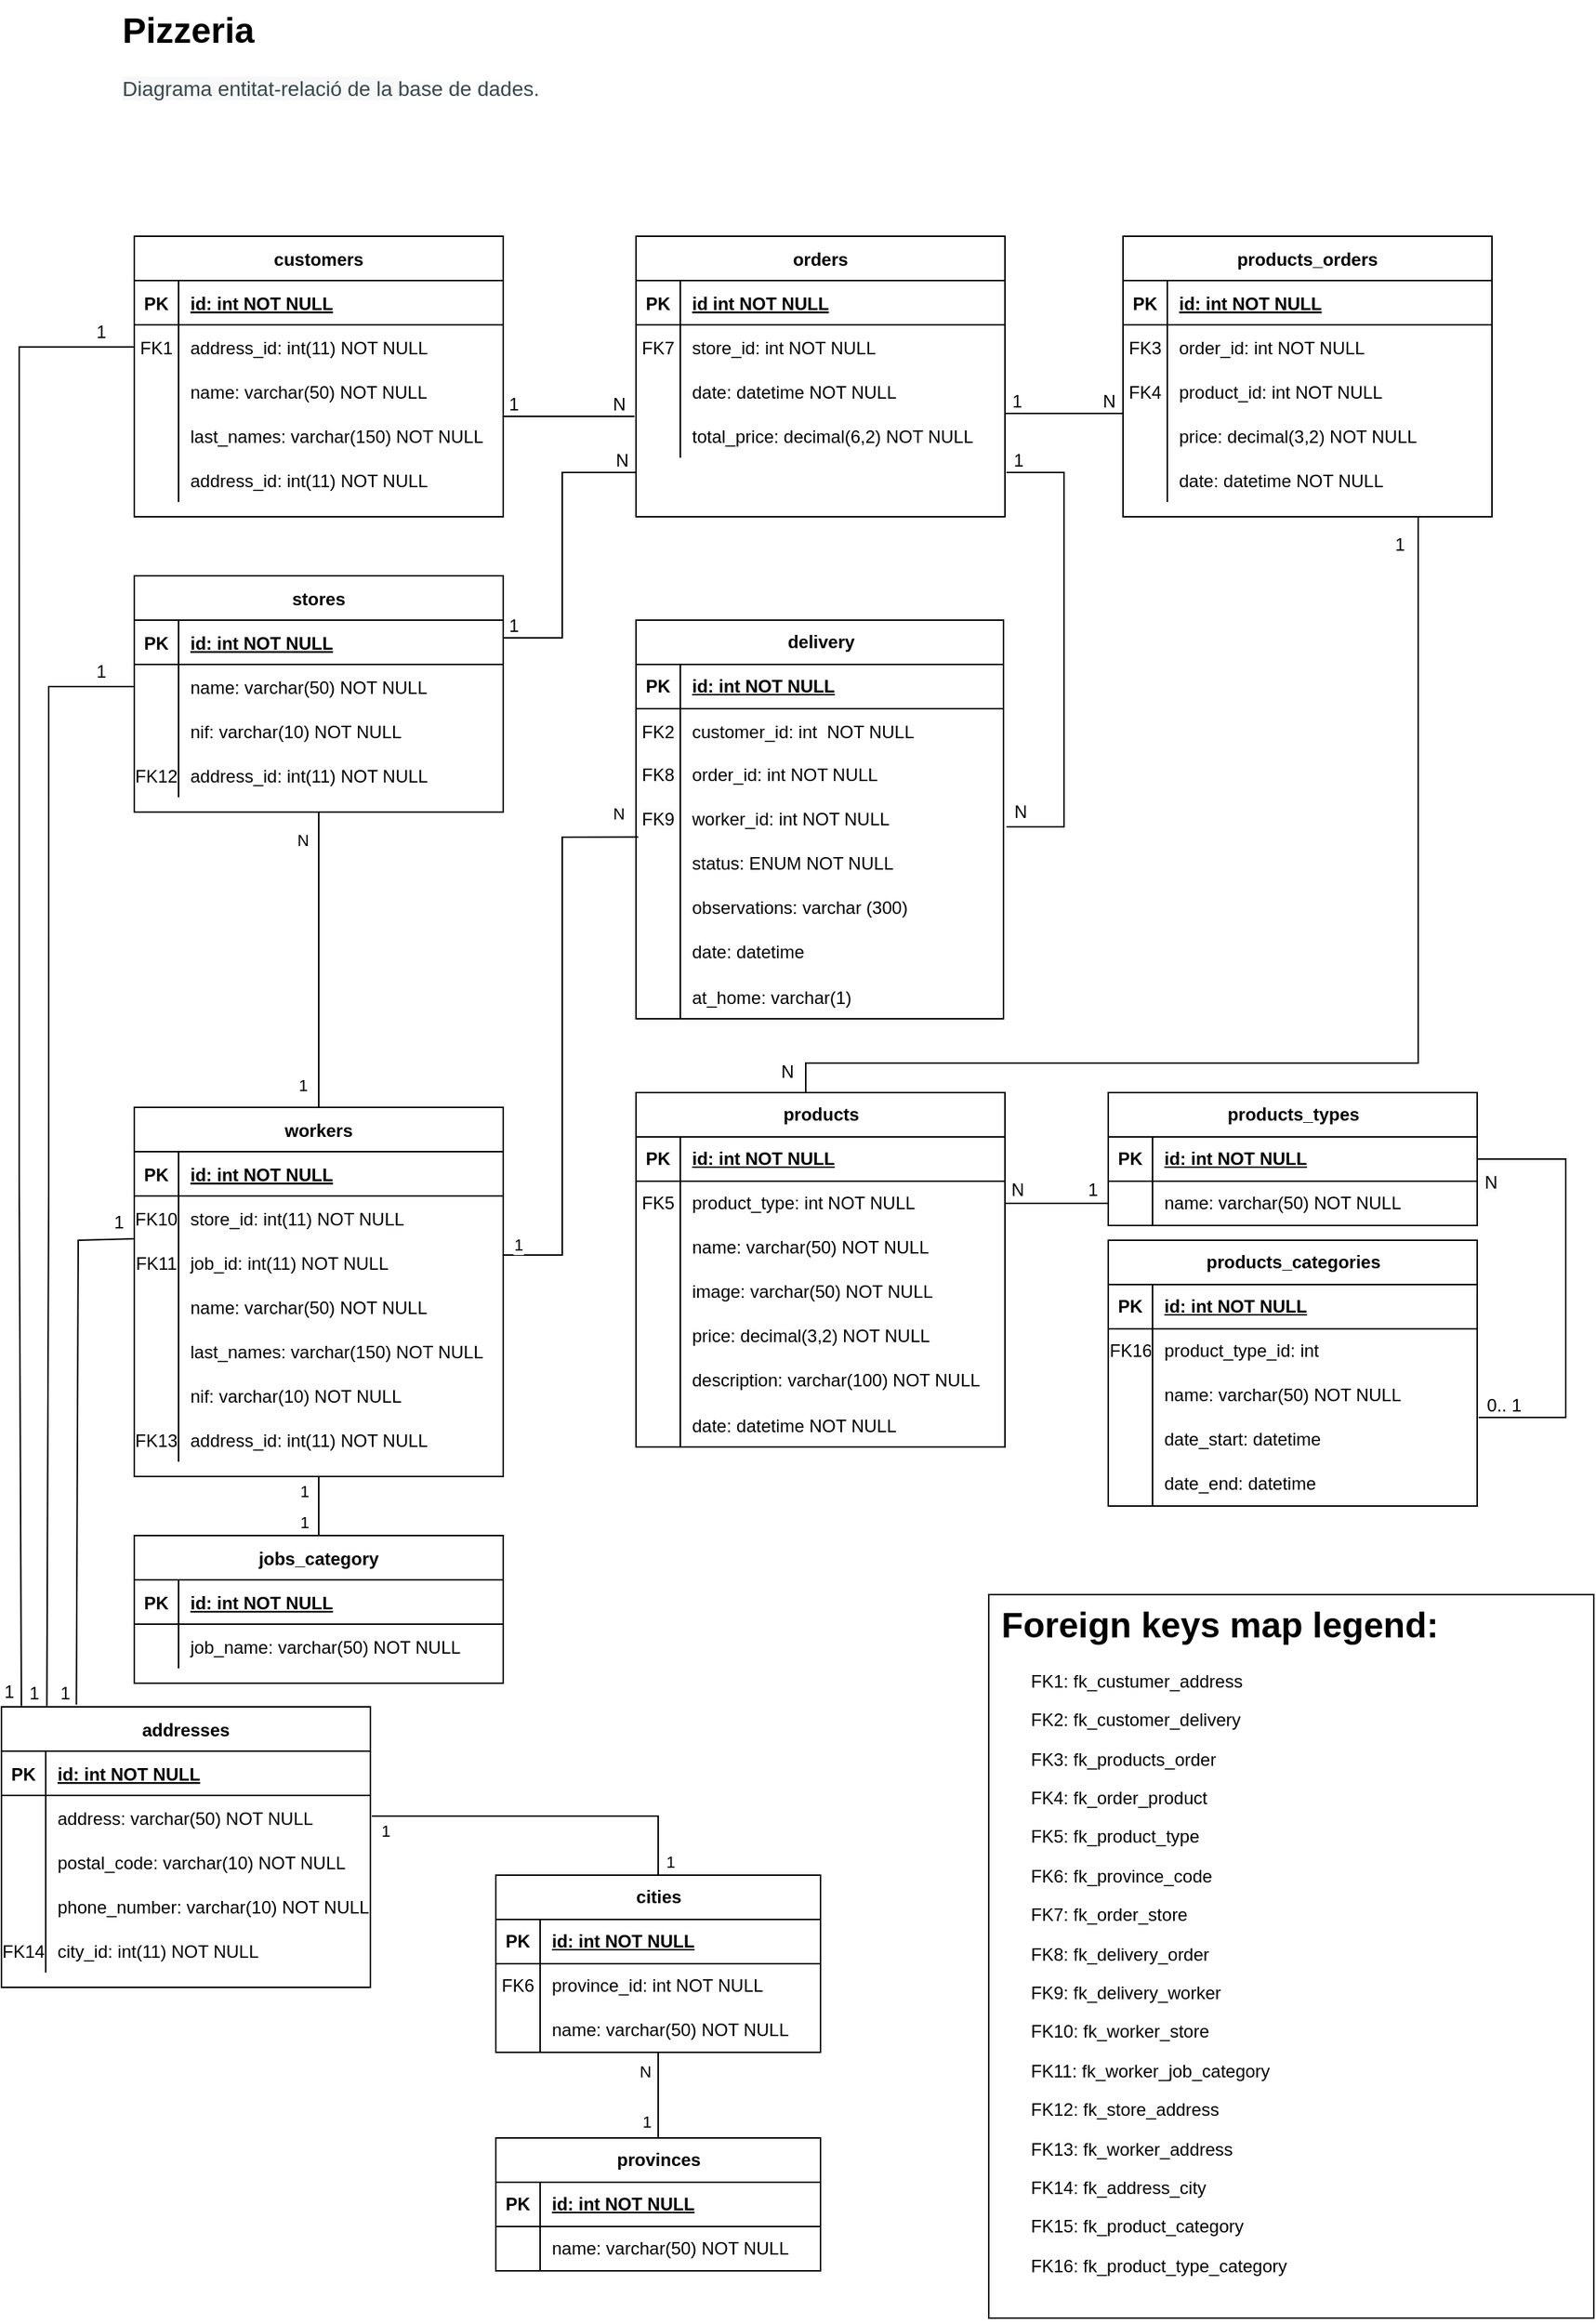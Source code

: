 <mxfile version="26.0.12">
  <diagram id="R2lEEEUBdFMjLlhIrx00" name="Page-1">
    <mxGraphModel dx="600" dy="325" grid="1" gridSize="10" guides="1" tooltips="1" connect="1" arrows="1" fold="1" page="1" pageScale="1" pageWidth="1169" pageHeight="827" math="0" shadow="0" extFonts="Permanent Marker^https://fonts.googleapis.com/css?family=Permanent+Marker">
      <root>
        <mxCell id="0" />
        <mxCell id="1" parent="0" />
        <mxCell id="C-vyLk0tnHw3VtMMgP7b-2" value="orders" style="shape=table;startSize=30;container=1;collapsible=1;childLayout=tableLayout;fixedRows=1;rowLines=0;fontStyle=1;align=center;resizeLast=1;" parent="1" vertex="1">
          <mxGeometry x="470" y="240" width="250" height="190" as="geometry" />
        </mxCell>
        <mxCell id="C-vyLk0tnHw3VtMMgP7b-3" value="" style="shape=partialRectangle;collapsible=0;dropTarget=0;pointerEvents=0;fillColor=none;points=[[0,0.5],[1,0.5]];portConstraint=eastwest;top=0;left=0;right=0;bottom=1;" parent="C-vyLk0tnHw3VtMMgP7b-2" vertex="1">
          <mxGeometry y="30" width="250" height="30" as="geometry" />
        </mxCell>
        <mxCell id="C-vyLk0tnHw3VtMMgP7b-4" value="PK" style="shape=partialRectangle;overflow=hidden;connectable=0;fillColor=none;top=0;left=0;bottom=0;right=0;fontStyle=1;" parent="C-vyLk0tnHw3VtMMgP7b-3" vertex="1">
          <mxGeometry width="30" height="30" as="geometry">
            <mxRectangle width="30" height="30" as="alternateBounds" />
          </mxGeometry>
        </mxCell>
        <mxCell id="C-vyLk0tnHw3VtMMgP7b-5" value="id int NOT NULL " style="shape=partialRectangle;overflow=hidden;connectable=0;fillColor=none;top=0;left=0;bottom=0;right=0;align=left;spacingLeft=6;fontStyle=5;" parent="C-vyLk0tnHw3VtMMgP7b-3" vertex="1">
          <mxGeometry x="30" width="220" height="30" as="geometry">
            <mxRectangle width="220" height="30" as="alternateBounds" />
          </mxGeometry>
        </mxCell>
        <mxCell id="5UmzUhecNzJs7yq3uvGZ-32" value="" style="shape=partialRectangle;collapsible=0;dropTarget=0;pointerEvents=0;fillColor=none;points=[[0,0.5],[1,0.5]];portConstraint=eastwest;top=0;left=0;right=0;bottom=0;" parent="C-vyLk0tnHw3VtMMgP7b-2" vertex="1">
          <mxGeometry y="60" width="250" height="30" as="geometry" />
        </mxCell>
        <mxCell id="5UmzUhecNzJs7yq3uvGZ-33" value="FK7" style="shape=partialRectangle;overflow=hidden;connectable=0;fillColor=none;top=0;left=0;bottom=0;right=0;" parent="5UmzUhecNzJs7yq3uvGZ-32" vertex="1">
          <mxGeometry width="30" height="30" as="geometry">
            <mxRectangle width="30" height="30" as="alternateBounds" />
          </mxGeometry>
        </mxCell>
        <mxCell id="5UmzUhecNzJs7yq3uvGZ-34" value="store_id: int NOT NULL" style="shape=partialRectangle;overflow=hidden;connectable=0;fillColor=none;top=0;left=0;bottom=0;right=0;align=left;spacingLeft=6;" parent="5UmzUhecNzJs7yq3uvGZ-32" vertex="1">
          <mxGeometry x="30" width="220" height="30" as="geometry">
            <mxRectangle width="220" height="30" as="alternateBounds" />
          </mxGeometry>
        </mxCell>
        <mxCell id="C-vyLk0tnHw3VtMMgP7b-9" value="" style="shape=partialRectangle;collapsible=0;dropTarget=0;pointerEvents=0;fillColor=none;points=[[0,0.5],[1,0.5]];portConstraint=eastwest;top=0;left=0;right=0;bottom=0;" parent="C-vyLk0tnHw3VtMMgP7b-2" vertex="1">
          <mxGeometry y="90" width="250" height="30" as="geometry" />
        </mxCell>
        <mxCell id="C-vyLk0tnHw3VtMMgP7b-10" value="" style="shape=partialRectangle;overflow=hidden;connectable=0;fillColor=none;top=0;left=0;bottom=0;right=0;" parent="C-vyLk0tnHw3VtMMgP7b-9" vertex="1">
          <mxGeometry width="30" height="30" as="geometry">
            <mxRectangle width="30" height="30" as="alternateBounds" />
          </mxGeometry>
        </mxCell>
        <mxCell id="C-vyLk0tnHw3VtMMgP7b-11" value="date: datetime NOT NULL" style="shape=partialRectangle;overflow=hidden;connectable=0;fillColor=none;top=0;left=0;bottom=0;right=0;align=left;spacingLeft=6;" parent="C-vyLk0tnHw3VtMMgP7b-9" vertex="1">
          <mxGeometry x="30" width="220" height="30" as="geometry">
            <mxRectangle width="220" height="30" as="alternateBounds" />
          </mxGeometry>
        </mxCell>
        <mxCell id="WZyJ8hZAza-eK5e992Yh-60" value="" style="shape=partialRectangle;collapsible=0;dropTarget=0;pointerEvents=0;fillColor=none;points=[[0,0.5],[1,0.5]];portConstraint=eastwest;top=0;left=0;right=0;bottom=0;" parent="C-vyLk0tnHw3VtMMgP7b-2" vertex="1">
          <mxGeometry y="120" width="250" height="30" as="geometry" />
        </mxCell>
        <mxCell id="WZyJ8hZAza-eK5e992Yh-61" value="" style="shape=partialRectangle;overflow=hidden;connectable=0;fillColor=none;top=0;left=0;bottom=0;right=0;" parent="WZyJ8hZAza-eK5e992Yh-60" vertex="1">
          <mxGeometry width="30" height="30" as="geometry">
            <mxRectangle width="30" height="30" as="alternateBounds" />
          </mxGeometry>
        </mxCell>
        <mxCell id="WZyJ8hZAza-eK5e992Yh-62" value="total_price: decimal(6,2) NOT NULL" style="shape=partialRectangle;overflow=hidden;connectable=0;fillColor=none;top=0;left=0;bottom=0;right=0;align=left;spacingLeft=6;" parent="WZyJ8hZAza-eK5e992Yh-60" vertex="1">
          <mxGeometry x="30" width="220" height="30" as="geometry">
            <mxRectangle width="220" height="30" as="alternateBounds" />
          </mxGeometry>
        </mxCell>
        <mxCell id="C-vyLk0tnHw3VtMMgP7b-13" value="products_orders" style="shape=table;startSize=30;container=1;collapsible=1;childLayout=tableLayout;fixedRows=1;rowLines=0;fontStyle=1;align=center;resizeLast=1;" parent="1" vertex="1">
          <mxGeometry x="800" y="240" width="250" height="190" as="geometry" />
        </mxCell>
        <mxCell id="C-vyLk0tnHw3VtMMgP7b-14" value="" style="shape=partialRectangle;collapsible=0;dropTarget=0;pointerEvents=0;fillColor=none;points=[[0,0.5],[1,0.5]];portConstraint=eastwest;top=0;left=0;right=0;bottom=1;" parent="C-vyLk0tnHw3VtMMgP7b-13" vertex="1">
          <mxGeometry y="30" width="250" height="30" as="geometry" />
        </mxCell>
        <mxCell id="C-vyLk0tnHw3VtMMgP7b-15" value="PK" style="shape=partialRectangle;overflow=hidden;connectable=0;fillColor=none;top=0;left=0;bottom=0;right=0;fontStyle=1;" parent="C-vyLk0tnHw3VtMMgP7b-14" vertex="1">
          <mxGeometry width="30" height="30" as="geometry">
            <mxRectangle width="30" height="30" as="alternateBounds" />
          </mxGeometry>
        </mxCell>
        <mxCell id="C-vyLk0tnHw3VtMMgP7b-16" value="id: int NOT NULL " style="shape=partialRectangle;overflow=hidden;connectable=0;fillColor=none;top=0;left=0;bottom=0;right=0;align=left;spacingLeft=6;fontStyle=5;" parent="C-vyLk0tnHw3VtMMgP7b-14" vertex="1">
          <mxGeometry x="30" width="220" height="30" as="geometry">
            <mxRectangle width="220" height="30" as="alternateBounds" />
          </mxGeometry>
        </mxCell>
        <mxCell id="C-vyLk0tnHw3VtMMgP7b-17" value="" style="shape=partialRectangle;collapsible=0;dropTarget=0;pointerEvents=0;fillColor=none;points=[[0,0.5],[1,0.5]];portConstraint=eastwest;top=0;left=0;right=0;bottom=0;" parent="C-vyLk0tnHw3VtMMgP7b-13" vertex="1">
          <mxGeometry y="60" width="250" height="30" as="geometry" />
        </mxCell>
        <mxCell id="C-vyLk0tnHw3VtMMgP7b-18" value="FK3" style="shape=partialRectangle;overflow=hidden;connectable=0;fillColor=none;top=0;left=0;bottom=0;right=0;" parent="C-vyLk0tnHw3VtMMgP7b-17" vertex="1">
          <mxGeometry width="30" height="30" as="geometry">
            <mxRectangle width="30" height="30" as="alternateBounds" />
          </mxGeometry>
        </mxCell>
        <mxCell id="C-vyLk0tnHw3VtMMgP7b-19" value="order_id: int NOT NULL" style="shape=partialRectangle;overflow=hidden;connectable=0;fillColor=none;top=0;left=0;bottom=0;right=0;align=left;spacingLeft=6;" parent="C-vyLk0tnHw3VtMMgP7b-17" vertex="1">
          <mxGeometry x="30" width="220" height="30" as="geometry">
            <mxRectangle width="220" height="30" as="alternateBounds" />
          </mxGeometry>
        </mxCell>
        <mxCell id="WZyJ8hZAza-eK5e992Yh-110" value="" style="shape=partialRectangle;collapsible=0;dropTarget=0;pointerEvents=0;fillColor=none;points=[[0,0.5],[1,0.5]];portConstraint=eastwest;top=0;left=0;right=0;bottom=0;" parent="C-vyLk0tnHw3VtMMgP7b-13" vertex="1">
          <mxGeometry y="90" width="250" height="30" as="geometry" />
        </mxCell>
        <mxCell id="WZyJ8hZAza-eK5e992Yh-111" value="FK4" style="shape=partialRectangle;overflow=hidden;connectable=0;fillColor=none;top=0;left=0;bottom=0;right=0;" parent="WZyJ8hZAza-eK5e992Yh-110" vertex="1">
          <mxGeometry width="30" height="30" as="geometry">
            <mxRectangle width="30" height="30" as="alternateBounds" />
          </mxGeometry>
        </mxCell>
        <mxCell id="WZyJ8hZAza-eK5e992Yh-112" value="product_id: int NOT NULL" style="shape=partialRectangle;overflow=hidden;connectable=0;fillColor=none;top=0;left=0;bottom=0;right=0;align=left;spacingLeft=6;" parent="WZyJ8hZAza-eK5e992Yh-110" vertex="1">
          <mxGeometry x="30" width="220" height="30" as="geometry">
            <mxRectangle width="220" height="30" as="alternateBounds" />
          </mxGeometry>
        </mxCell>
        <mxCell id="C-vyLk0tnHw3VtMMgP7b-20" value="" style="shape=partialRectangle;collapsible=0;dropTarget=0;pointerEvents=0;fillColor=none;points=[[0,0.5],[1,0.5]];portConstraint=eastwest;top=0;left=0;right=0;bottom=0;" parent="C-vyLk0tnHw3VtMMgP7b-13" vertex="1">
          <mxGeometry y="120" width="250" height="30" as="geometry" />
        </mxCell>
        <mxCell id="C-vyLk0tnHw3VtMMgP7b-21" value="" style="shape=partialRectangle;overflow=hidden;connectable=0;fillColor=none;top=0;left=0;bottom=0;right=0;" parent="C-vyLk0tnHw3VtMMgP7b-20" vertex="1">
          <mxGeometry width="30" height="30" as="geometry">
            <mxRectangle width="30" height="30" as="alternateBounds" />
          </mxGeometry>
        </mxCell>
        <mxCell id="C-vyLk0tnHw3VtMMgP7b-22" value="price: decimal(3,2) NOT NULL" style="shape=partialRectangle;overflow=hidden;connectable=0;fillColor=none;top=0;left=0;bottom=0;right=0;align=left;spacingLeft=6;" parent="C-vyLk0tnHw3VtMMgP7b-20" vertex="1">
          <mxGeometry x="30" width="220" height="30" as="geometry">
            <mxRectangle width="220" height="30" as="alternateBounds" />
          </mxGeometry>
        </mxCell>
        <mxCell id="HF0nE66-Q_Rwmewo4nXB-13" value="" style="shape=partialRectangle;collapsible=0;dropTarget=0;pointerEvents=0;fillColor=none;points=[[0,0.5],[1,0.5]];portConstraint=eastwest;top=0;left=0;right=0;bottom=0;" parent="C-vyLk0tnHw3VtMMgP7b-13" vertex="1">
          <mxGeometry y="150" width="250" height="30" as="geometry" />
        </mxCell>
        <mxCell id="HF0nE66-Q_Rwmewo4nXB-14" value="" style="shape=partialRectangle;overflow=hidden;connectable=0;fillColor=none;top=0;left=0;bottom=0;right=0;" parent="HF0nE66-Q_Rwmewo4nXB-13" vertex="1">
          <mxGeometry width="30" height="30" as="geometry">
            <mxRectangle width="30" height="30" as="alternateBounds" />
          </mxGeometry>
        </mxCell>
        <mxCell id="HF0nE66-Q_Rwmewo4nXB-15" value="date: datetime NOT NULL" style="shape=partialRectangle;overflow=hidden;connectable=0;fillColor=none;top=0;left=0;bottom=0;right=0;align=left;spacingLeft=6;" parent="HF0nE66-Q_Rwmewo4nXB-13" vertex="1">
          <mxGeometry x="30" width="220" height="30" as="geometry">
            <mxRectangle width="220" height="30" as="alternateBounds" />
          </mxGeometry>
        </mxCell>
        <mxCell id="C-vyLk0tnHw3VtMMgP7b-23" value="customers" style="shape=table;startSize=30;container=1;collapsible=1;childLayout=tableLayout;fixedRows=1;rowLines=0;fontStyle=1;align=center;resizeLast=1;" parent="1" vertex="1">
          <mxGeometry x="130" y="240" width="250" height="190" as="geometry" />
        </mxCell>
        <mxCell id="C-vyLk0tnHw3VtMMgP7b-24" value="" style="shape=partialRectangle;collapsible=0;dropTarget=0;pointerEvents=0;fillColor=none;points=[[0,0.5],[1,0.5]];portConstraint=eastwest;top=0;left=0;right=0;bottom=1;" parent="C-vyLk0tnHw3VtMMgP7b-23" vertex="1">
          <mxGeometry y="30" width="250" height="30" as="geometry" />
        </mxCell>
        <mxCell id="C-vyLk0tnHw3VtMMgP7b-25" value="PK" style="shape=partialRectangle;overflow=hidden;connectable=0;fillColor=none;top=0;left=0;bottom=0;right=0;fontStyle=1;" parent="C-vyLk0tnHw3VtMMgP7b-24" vertex="1">
          <mxGeometry width="30" height="30" as="geometry">
            <mxRectangle width="30" height="30" as="alternateBounds" />
          </mxGeometry>
        </mxCell>
        <mxCell id="C-vyLk0tnHw3VtMMgP7b-26" value="id: int NOT NULL " style="shape=partialRectangle;overflow=hidden;connectable=0;fillColor=none;top=0;left=0;bottom=0;right=0;align=left;spacingLeft=6;fontStyle=5;" parent="C-vyLk0tnHw3VtMMgP7b-24" vertex="1">
          <mxGeometry x="30" width="220" height="30" as="geometry">
            <mxRectangle width="220" height="30" as="alternateBounds" />
          </mxGeometry>
        </mxCell>
        <mxCell id="WZyJ8hZAza-eK5e992Yh-28" value="" style="shape=partialRectangle;collapsible=0;dropTarget=0;pointerEvents=0;fillColor=none;points=[[0,0.5],[1,0.5]];portConstraint=eastwest;top=0;left=0;right=0;bottom=0;" parent="C-vyLk0tnHw3VtMMgP7b-23" vertex="1">
          <mxGeometry y="60" width="250" height="30" as="geometry" />
        </mxCell>
        <mxCell id="WZyJ8hZAza-eK5e992Yh-29" value="FK1" style="shape=partialRectangle;overflow=hidden;connectable=0;fillColor=none;top=0;left=0;bottom=0;right=0;" parent="WZyJ8hZAza-eK5e992Yh-28" vertex="1">
          <mxGeometry width="30" height="30" as="geometry">
            <mxRectangle width="30" height="30" as="alternateBounds" />
          </mxGeometry>
        </mxCell>
        <mxCell id="WZyJ8hZAza-eK5e992Yh-30" value="address_id: int(11) NOT NULL" style="shape=partialRectangle;overflow=hidden;connectable=0;fillColor=none;top=0;left=0;bottom=0;right=0;align=left;spacingLeft=6;" parent="WZyJ8hZAza-eK5e992Yh-28" vertex="1">
          <mxGeometry x="30" width="220" height="30" as="geometry">
            <mxRectangle width="220" height="30" as="alternateBounds" />
          </mxGeometry>
        </mxCell>
        <mxCell id="C-vyLk0tnHw3VtMMgP7b-27" value="" style="shape=partialRectangle;collapsible=0;dropTarget=0;pointerEvents=0;fillColor=none;points=[[0,0.5],[1,0.5]];portConstraint=eastwest;top=0;left=0;right=0;bottom=0;" parent="C-vyLk0tnHw3VtMMgP7b-23" vertex="1">
          <mxGeometry y="90" width="250" height="30" as="geometry" />
        </mxCell>
        <mxCell id="C-vyLk0tnHw3VtMMgP7b-28" value="" style="shape=partialRectangle;overflow=hidden;connectable=0;fillColor=none;top=0;left=0;bottom=0;right=0;" parent="C-vyLk0tnHw3VtMMgP7b-27" vertex="1">
          <mxGeometry width="30" height="30" as="geometry">
            <mxRectangle width="30" height="30" as="alternateBounds" />
          </mxGeometry>
        </mxCell>
        <mxCell id="C-vyLk0tnHw3VtMMgP7b-29" value="name: varchar(50) NOT NULL" style="shape=partialRectangle;overflow=hidden;connectable=0;fillColor=none;top=0;left=0;bottom=0;right=0;align=left;spacingLeft=6;" parent="C-vyLk0tnHw3VtMMgP7b-27" vertex="1">
          <mxGeometry x="30" width="220" height="30" as="geometry">
            <mxRectangle width="220" height="30" as="alternateBounds" />
          </mxGeometry>
        </mxCell>
        <mxCell id="WZyJ8hZAza-eK5e992Yh-19" value="" style="shape=partialRectangle;collapsible=0;dropTarget=0;pointerEvents=0;fillColor=none;points=[[0,0.5],[1,0.5]];portConstraint=eastwest;top=0;left=0;right=0;bottom=0;" parent="C-vyLk0tnHw3VtMMgP7b-23" vertex="1">
          <mxGeometry y="120" width="250" height="30" as="geometry" />
        </mxCell>
        <mxCell id="WZyJ8hZAza-eK5e992Yh-20" value="" style="shape=partialRectangle;overflow=hidden;connectable=0;fillColor=none;top=0;left=0;bottom=0;right=0;" parent="WZyJ8hZAza-eK5e992Yh-19" vertex="1">
          <mxGeometry width="30" height="30" as="geometry">
            <mxRectangle width="30" height="30" as="alternateBounds" />
          </mxGeometry>
        </mxCell>
        <mxCell id="WZyJ8hZAza-eK5e992Yh-21" value="last_names: varchar(150) NOT NULL" style="shape=partialRectangle;overflow=hidden;connectable=0;fillColor=none;top=0;left=0;bottom=0;right=0;align=left;spacingLeft=6;" parent="WZyJ8hZAza-eK5e992Yh-19" vertex="1">
          <mxGeometry x="30" width="220" height="30" as="geometry">
            <mxRectangle width="220" height="30" as="alternateBounds" />
          </mxGeometry>
        </mxCell>
        <mxCell id="Rn3HYJs-If0usm8PIBMM-49" value="" style="shape=partialRectangle;collapsible=0;dropTarget=0;pointerEvents=0;fillColor=none;points=[[0,0.5],[1,0.5]];portConstraint=eastwest;top=0;left=0;right=0;bottom=0;" parent="C-vyLk0tnHw3VtMMgP7b-23" vertex="1">
          <mxGeometry y="150" width="250" height="30" as="geometry" />
        </mxCell>
        <mxCell id="Rn3HYJs-If0usm8PIBMM-50" value="" style="shape=partialRectangle;overflow=hidden;connectable=0;fillColor=none;top=0;left=0;bottom=0;right=0;" parent="Rn3HYJs-If0usm8PIBMM-49" vertex="1">
          <mxGeometry width="30" height="30" as="geometry">
            <mxRectangle width="30" height="30" as="alternateBounds" />
          </mxGeometry>
        </mxCell>
        <mxCell id="Rn3HYJs-If0usm8PIBMM-51" value="address_id: int(11) NOT NULL" style="shape=partialRectangle;overflow=hidden;connectable=0;fillColor=none;top=0;left=0;bottom=0;right=0;align=left;spacingLeft=6;" parent="Rn3HYJs-If0usm8PIBMM-49" vertex="1">
          <mxGeometry x="30" width="220" height="30" as="geometry">
            <mxRectangle width="220" height="30" as="alternateBounds" />
          </mxGeometry>
        </mxCell>
        <mxCell id="WZyJ8hZAza-eK5e992Yh-37" value="cities" style="shape=table;startSize=30;container=1;collapsible=1;childLayout=tableLayout;fixedRows=1;rowLines=0;fontStyle=1;align=center;resizeLast=1;html=1;" parent="1" vertex="1">
          <mxGeometry x="375" y="1350" width="220" height="120" as="geometry" />
        </mxCell>
        <mxCell id="WZyJ8hZAza-eK5e992Yh-38" value="" style="shape=tableRow;horizontal=0;startSize=0;swimlaneHead=0;swimlaneBody=0;fillColor=none;collapsible=0;dropTarget=0;points=[[0,0.5],[1,0.5]];portConstraint=eastwest;top=0;left=0;right=0;bottom=1;" parent="WZyJ8hZAza-eK5e992Yh-37" vertex="1">
          <mxGeometry y="30" width="220" height="30" as="geometry" />
        </mxCell>
        <mxCell id="WZyJ8hZAza-eK5e992Yh-39" value="PK" style="shape=partialRectangle;connectable=0;fillColor=none;top=0;left=0;bottom=0;right=0;fontStyle=1;overflow=hidden;whiteSpace=wrap;html=1;" parent="WZyJ8hZAza-eK5e992Yh-38" vertex="1">
          <mxGeometry width="30" height="30" as="geometry">
            <mxRectangle width="30" height="30" as="alternateBounds" />
          </mxGeometry>
        </mxCell>
        <mxCell id="WZyJ8hZAza-eK5e992Yh-40" value="id: int NOT NULL" style="shape=partialRectangle;connectable=0;fillColor=none;top=0;left=0;bottom=0;right=0;align=left;spacingLeft=6;fontStyle=5;overflow=hidden;whiteSpace=wrap;html=1;" parent="WZyJ8hZAza-eK5e992Yh-38" vertex="1">
          <mxGeometry x="30" width="190" height="30" as="geometry">
            <mxRectangle width="190" height="30" as="alternateBounds" />
          </mxGeometry>
        </mxCell>
        <mxCell id="HF0nE66-Q_Rwmewo4nXB-10" value="" style="shape=tableRow;horizontal=0;startSize=0;swimlaneHead=0;swimlaneBody=0;fillColor=none;collapsible=0;dropTarget=0;points=[[0,0.5],[1,0.5]];portConstraint=eastwest;top=0;left=0;right=0;bottom=0;" parent="WZyJ8hZAza-eK5e992Yh-37" vertex="1">
          <mxGeometry y="60" width="220" height="30" as="geometry" />
        </mxCell>
        <mxCell id="HF0nE66-Q_Rwmewo4nXB-11" value="FK6" style="shape=partialRectangle;connectable=0;fillColor=none;top=0;left=0;bottom=0;right=0;editable=1;overflow=hidden;whiteSpace=wrap;html=1;" parent="HF0nE66-Q_Rwmewo4nXB-10" vertex="1">
          <mxGeometry width="30" height="30" as="geometry">
            <mxRectangle width="30" height="30" as="alternateBounds" />
          </mxGeometry>
        </mxCell>
        <mxCell id="HF0nE66-Q_Rwmewo4nXB-12" value="&lt;span style=&quot;text-wrap-mode: nowrap;&quot;&gt;province_id: int NOT NULL&lt;/span&gt;" style="shape=partialRectangle;connectable=0;fillColor=none;top=0;left=0;bottom=0;right=0;align=left;spacingLeft=6;overflow=hidden;whiteSpace=wrap;html=1;" parent="HF0nE66-Q_Rwmewo4nXB-10" vertex="1">
          <mxGeometry x="30" width="190" height="30" as="geometry">
            <mxRectangle width="190" height="30" as="alternateBounds" />
          </mxGeometry>
        </mxCell>
        <mxCell id="WZyJ8hZAza-eK5e992Yh-41" value="" style="shape=tableRow;horizontal=0;startSize=0;swimlaneHead=0;swimlaneBody=0;fillColor=none;collapsible=0;dropTarget=0;points=[[0,0.5],[1,0.5]];portConstraint=eastwest;top=0;left=0;right=0;bottom=0;" parent="WZyJ8hZAza-eK5e992Yh-37" vertex="1">
          <mxGeometry y="90" width="220" height="30" as="geometry" />
        </mxCell>
        <mxCell id="WZyJ8hZAza-eK5e992Yh-42" value="" style="shape=partialRectangle;connectable=0;fillColor=none;top=0;left=0;bottom=0;right=0;editable=1;overflow=hidden;whiteSpace=wrap;html=1;" parent="WZyJ8hZAza-eK5e992Yh-41" vertex="1">
          <mxGeometry width="30" height="30" as="geometry">
            <mxRectangle width="30" height="30" as="alternateBounds" />
          </mxGeometry>
        </mxCell>
        <mxCell id="WZyJ8hZAza-eK5e992Yh-43" value="&lt;span style=&quot;text-wrap-mode: nowrap;&quot;&gt;name: varchar(50) NOT NULL&lt;/span&gt;" style="shape=partialRectangle;connectable=0;fillColor=none;top=0;left=0;bottom=0;right=0;align=left;spacingLeft=6;overflow=hidden;whiteSpace=wrap;html=1;" parent="WZyJ8hZAza-eK5e992Yh-41" vertex="1">
          <mxGeometry x="30" width="190" height="30" as="geometry">
            <mxRectangle width="190" height="30" as="alternateBounds" />
          </mxGeometry>
        </mxCell>
        <mxCell id="WZyJ8hZAza-eK5e992Yh-50" value="provinces" style="shape=table;startSize=30;container=1;collapsible=1;childLayout=tableLayout;fixedRows=1;rowLines=0;fontStyle=1;align=center;resizeLast=1;html=1;" parent="1" vertex="1">
          <mxGeometry x="375" y="1528" width="220" height="90" as="geometry" />
        </mxCell>
        <mxCell id="WZyJ8hZAza-eK5e992Yh-51" value="" style="shape=tableRow;horizontal=0;startSize=0;swimlaneHead=0;swimlaneBody=0;fillColor=none;collapsible=0;dropTarget=0;points=[[0,0.5],[1,0.5]];portConstraint=eastwest;top=0;left=0;right=0;bottom=1;" parent="WZyJ8hZAza-eK5e992Yh-50" vertex="1">
          <mxGeometry y="30" width="220" height="30" as="geometry" />
        </mxCell>
        <mxCell id="WZyJ8hZAza-eK5e992Yh-52" value="PK" style="shape=partialRectangle;connectable=0;fillColor=none;top=0;left=0;bottom=0;right=0;fontStyle=1;overflow=hidden;whiteSpace=wrap;html=1;" parent="WZyJ8hZAza-eK5e992Yh-51" vertex="1">
          <mxGeometry width="30" height="30" as="geometry">
            <mxRectangle width="30" height="30" as="alternateBounds" />
          </mxGeometry>
        </mxCell>
        <mxCell id="WZyJ8hZAza-eK5e992Yh-53" value="id: int NOT NULL" style="shape=partialRectangle;connectable=0;fillColor=none;top=0;left=0;bottom=0;right=0;align=left;spacingLeft=6;fontStyle=5;overflow=hidden;whiteSpace=wrap;html=1;" parent="WZyJ8hZAza-eK5e992Yh-51" vertex="1">
          <mxGeometry x="30" width="190" height="30" as="geometry">
            <mxRectangle width="190" height="30" as="alternateBounds" />
          </mxGeometry>
        </mxCell>
        <mxCell id="WZyJ8hZAza-eK5e992Yh-54" value="" style="shape=tableRow;horizontal=0;startSize=0;swimlaneHead=0;swimlaneBody=0;fillColor=none;collapsible=0;dropTarget=0;points=[[0,0.5],[1,0.5]];portConstraint=eastwest;top=0;left=0;right=0;bottom=0;" parent="WZyJ8hZAza-eK5e992Yh-50" vertex="1">
          <mxGeometry y="60" width="220" height="30" as="geometry" />
        </mxCell>
        <mxCell id="WZyJ8hZAza-eK5e992Yh-55" value="" style="shape=partialRectangle;connectable=0;fillColor=none;top=0;left=0;bottom=0;right=0;editable=1;overflow=hidden;whiteSpace=wrap;html=1;" parent="WZyJ8hZAza-eK5e992Yh-54" vertex="1">
          <mxGeometry width="30" height="30" as="geometry">
            <mxRectangle width="30" height="30" as="alternateBounds" />
          </mxGeometry>
        </mxCell>
        <mxCell id="WZyJ8hZAza-eK5e992Yh-56" value="&lt;span style=&quot;text-wrap-mode: nowrap;&quot;&gt;name: varchar(50) NOT NULL&lt;/span&gt;" style="shape=partialRectangle;connectable=0;fillColor=none;top=0;left=0;bottom=0;right=0;align=left;spacingLeft=6;overflow=hidden;whiteSpace=wrap;html=1;" parent="WZyJ8hZAza-eK5e992Yh-54" vertex="1">
          <mxGeometry x="30" width="190" height="30" as="geometry">
            <mxRectangle width="190" height="30" as="alternateBounds" />
          </mxGeometry>
        </mxCell>
        <mxCell id="WZyJ8hZAza-eK5e992Yh-63" value="products" style="shape=table;startSize=30;container=1;collapsible=1;childLayout=tableLayout;fixedRows=1;rowLines=0;fontStyle=1;align=center;resizeLast=1;html=1;" parent="1" vertex="1">
          <mxGeometry x="470" y="820" width="250" height="240" as="geometry" />
        </mxCell>
        <mxCell id="WZyJ8hZAza-eK5e992Yh-64" value="" style="shape=tableRow;horizontal=0;startSize=0;swimlaneHead=0;swimlaneBody=0;fillColor=none;collapsible=0;dropTarget=0;points=[[0,0.5],[1,0.5]];portConstraint=eastwest;top=0;left=0;right=0;bottom=1;" parent="WZyJ8hZAza-eK5e992Yh-63" vertex="1">
          <mxGeometry y="30" width="250" height="30" as="geometry" />
        </mxCell>
        <mxCell id="WZyJ8hZAza-eK5e992Yh-65" value="PK" style="shape=partialRectangle;connectable=0;fillColor=none;top=0;left=0;bottom=0;right=0;fontStyle=1;overflow=hidden;whiteSpace=wrap;html=1;" parent="WZyJ8hZAza-eK5e992Yh-64" vertex="1">
          <mxGeometry width="30" height="30" as="geometry">
            <mxRectangle width="30" height="30" as="alternateBounds" />
          </mxGeometry>
        </mxCell>
        <mxCell id="WZyJ8hZAza-eK5e992Yh-66" value="id: int NOT NULL" style="shape=partialRectangle;connectable=0;fillColor=none;top=0;left=0;bottom=0;right=0;align=left;spacingLeft=6;fontStyle=5;overflow=hidden;whiteSpace=wrap;html=1;" parent="WZyJ8hZAza-eK5e992Yh-64" vertex="1">
          <mxGeometry x="30" width="220" height="30" as="geometry">
            <mxRectangle width="220" height="30" as="alternateBounds" />
          </mxGeometry>
        </mxCell>
        <mxCell id="WZyJ8hZAza-eK5e992Yh-70" value="" style="shape=tableRow;horizontal=0;startSize=0;swimlaneHead=0;swimlaneBody=0;fillColor=none;collapsible=0;dropTarget=0;points=[[0,0.5],[1,0.5]];portConstraint=eastwest;top=0;left=0;right=0;bottom=0;" parent="WZyJ8hZAza-eK5e992Yh-63" vertex="1">
          <mxGeometry y="60" width="250" height="30" as="geometry" />
        </mxCell>
        <mxCell id="WZyJ8hZAza-eK5e992Yh-71" value="FK5" style="shape=partialRectangle;connectable=0;fillColor=none;top=0;left=0;bottom=0;right=0;editable=1;overflow=hidden;whiteSpace=wrap;html=1;" parent="WZyJ8hZAza-eK5e992Yh-70" vertex="1">
          <mxGeometry width="30" height="30" as="geometry">
            <mxRectangle width="30" height="30" as="alternateBounds" />
          </mxGeometry>
        </mxCell>
        <mxCell id="WZyJ8hZAza-eK5e992Yh-72" value="&lt;span style=&quot;text-wrap-mode: nowrap;&quot;&gt;product_type: int NOT NULL&lt;/span&gt;" style="shape=partialRectangle;connectable=0;fillColor=none;top=0;left=0;bottom=0;right=0;align=left;spacingLeft=6;overflow=hidden;whiteSpace=wrap;html=1;" parent="WZyJ8hZAza-eK5e992Yh-70" vertex="1">
          <mxGeometry x="30" width="220" height="30" as="geometry">
            <mxRectangle width="220" height="30" as="alternateBounds" />
          </mxGeometry>
        </mxCell>
        <mxCell id="WZyJ8hZAza-eK5e992Yh-67" value="" style="shape=tableRow;horizontal=0;startSize=0;swimlaneHead=0;swimlaneBody=0;fillColor=none;collapsible=0;dropTarget=0;points=[[0,0.5],[1,0.5]];portConstraint=eastwest;top=0;left=0;right=0;bottom=0;" parent="WZyJ8hZAza-eK5e992Yh-63" vertex="1">
          <mxGeometry y="90" width="250" height="30" as="geometry" />
        </mxCell>
        <mxCell id="WZyJ8hZAza-eK5e992Yh-68" value="" style="shape=partialRectangle;connectable=0;fillColor=none;top=0;left=0;bottom=0;right=0;editable=1;overflow=hidden;whiteSpace=wrap;html=1;" parent="WZyJ8hZAza-eK5e992Yh-67" vertex="1">
          <mxGeometry width="30" height="30" as="geometry">
            <mxRectangle width="30" height="30" as="alternateBounds" />
          </mxGeometry>
        </mxCell>
        <mxCell id="WZyJ8hZAza-eK5e992Yh-69" value="&lt;span style=&quot;text-wrap-mode: nowrap;&quot;&gt;name: varchar(50) NOT NULL&lt;/span&gt;" style="shape=partialRectangle;connectable=0;fillColor=none;top=0;left=0;bottom=0;right=0;align=left;spacingLeft=6;overflow=hidden;whiteSpace=wrap;html=1;" parent="WZyJ8hZAza-eK5e992Yh-67" vertex="1">
          <mxGeometry x="30" width="220" height="30" as="geometry">
            <mxRectangle width="220" height="30" as="alternateBounds" />
          </mxGeometry>
        </mxCell>
        <mxCell id="WZyJ8hZAza-eK5e992Yh-73" value="" style="shape=tableRow;horizontal=0;startSize=0;swimlaneHead=0;swimlaneBody=0;fillColor=none;collapsible=0;dropTarget=0;points=[[0,0.5],[1,0.5]];portConstraint=eastwest;top=0;left=0;right=0;bottom=0;" parent="WZyJ8hZAza-eK5e992Yh-63" vertex="1">
          <mxGeometry y="120" width="250" height="30" as="geometry" />
        </mxCell>
        <mxCell id="WZyJ8hZAza-eK5e992Yh-74" value="" style="shape=partialRectangle;connectable=0;fillColor=none;top=0;left=0;bottom=0;right=0;editable=1;overflow=hidden;whiteSpace=wrap;html=1;" parent="WZyJ8hZAza-eK5e992Yh-73" vertex="1">
          <mxGeometry width="30" height="30" as="geometry">
            <mxRectangle width="30" height="30" as="alternateBounds" />
          </mxGeometry>
        </mxCell>
        <mxCell id="WZyJ8hZAza-eK5e992Yh-75" value="&lt;span style=&quot;text-wrap-mode: nowrap;&quot;&gt;image: varchar(50) NOT NULL&lt;/span&gt;" style="shape=partialRectangle;connectable=0;fillColor=none;top=0;left=0;bottom=0;right=0;align=left;spacingLeft=6;overflow=hidden;whiteSpace=wrap;html=1;" parent="WZyJ8hZAza-eK5e992Yh-73" vertex="1">
          <mxGeometry x="30" width="220" height="30" as="geometry">
            <mxRectangle width="220" height="30" as="alternateBounds" />
          </mxGeometry>
        </mxCell>
        <mxCell id="WZyJ8hZAza-eK5e992Yh-76" value="" style="shape=tableRow;horizontal=0;startSize=0;swimlaneHead=0;swimlaneBody=0;fillColor=none;collapsible=0;dropTarget=0;points=[[0,0.5],[1,0.5]];portConstraint=eastwest;top=0;left=0;right=0;bottom=0;" parent="WZyJ8hZAza-eK5e992Yh-63" vertex="1">
          <mxGeometry y="150" width="250" height="30" as="geometry" />
        </mxCell>
        <mxCell id="WZyJ8hZAza-eK5e992Yh-77" value="" style="shape=partialRectangle;connectable=0;fillColor=none;top=0;left=0;bottom=0;right=0;editable=1;overflow=hidden;whiteSpace=wrap;html=1;" parent="WZyJ8hZAza-eK5e992Yh-76" vertex="1">
          <mxGeometry width="30" height="30" as="geometry">
            <mxRectangle width="30" height="30" as="alternateBounds" />
          </mxGeometry>
        </mxCell>
        <mxCell id="WZyJ8hZAza-eK5e992Yh-78" value="&lt;span style=&quot;text-wrap-mode: nowrap;&quot;&gt;price: decimal(3,2) NOT NULL&lt;/span&gt;" style="shape=partialRectangle;connectable=0;fillColor=none;top=0;left=0;bottom=0;right=0;align=left;spacingLeft=6;overflow=hidden;whiteSpace=wrap;html=1;" parent="WZyJ8hZAza-eK5e992Yh-76" vertex="1">
          <mxGeometry x="30" width="220" height="30" as="geometry">
            <mxRectangle width="220" height="30" as="alternateBounds" />
          </mxGeometry>
        </mxCell>
        <mxCell id="WZyJ8hZAza-eK5e992Yh-79" value="" style="shape=tableRow;horizontal=0;startSize=0;swimlaneHead=0;swimlaneBody=0;fillColor=none;collapsible=0;dropTarget=0;points=[[0,0.5],[1,0.5]];portConstraint=eastwest;top=0;left=0;right=0;bottom=0;" parent="WZyJ8hZAza-eK5e992Yh-63" vertex="1">
          <mxGeometry y="180" width="250" height="30" as="geometry" />
        </mxCell>
        <mxCell id="WZyJ8hZAza-eK5e992Yh-80" value="" style="shape=partialRectangle;connectable=0;fillColor=none;top=0;left=0;bottom=0;right=0;editable=1;overflow=hidden;whiteSpace=wrap;html=1;" parent="WZyJ8hZAza-eK5e992Yh-79" vertex="1">
          <mxGeometry width="30" height="30" as="geometry">
            <mxRectangle width="30" height="30" as="alternateBounds" />
          </mxGeometry>
        </mxCell>
        <mxCell id="WZyJ8hZAza-eK5e992Yh-81" value="&lt;span style=&quot;text-wrap-mode: nowrap;&quot;&gt;description: varchar(100) NOT NULL&lt;/span&gt;" style="shape=partialRectangle;connectable=0;fillColor=none;top=0;left=0;bottom=0;right=0;align=left;spacingLeft=6;overflow=hidden;whiteSpace=wrap;html=1;" parent="WZyJ8hZAza-eK5e992Yh-79" vertex="1">
          <mxGeometry x="30" width="220" height="30" as="geometry">
            <mxRectangle width="220" height="30" as="alternateBounds" />
          </mxGeometry>
        </mxCell>
        <mxCell id="HF0nE66-Q_Rwmewo4nXB-16" value="" style="shape=partialRectangle;collapsible=0;dropTarget=0;pointerEvents=0;fillColor=none;points=[[0,0.5],[1,0.5]];portConstraint=eastwest;top=0;left=0;right=0;bottom=0;" parent="WZyJ8hZAza-eK5e992Yh-63" vertex="1">
          <mxGeometry y="210" width="250" height="30" as="geometry" />
        </mxCell>
        <mxCell id="HF0nE66-Q_Rwmewo4nXB-17" value="" style="shape=partialRectangle;overflow=hidden;connectable=0;fillColor=none;top=0;left=0;bottom=0;right=0;" parent="HF0nE66-Q_Rwmewo4nXB-16" vertex="1">
          <mxGeometry width="30" height="30" as="geometry">
            <mxRectangle width="30" height="30" as="alternateBounds" />
          </mxGeometry>
        </mxCell>
        <mxCell id="HF0nE66-Q_Rwmewo4nXB-18" value="date: datetime NOT NULL" style="shape=partialRectangle;overflow=hidden;connectable=0;fillColor=none;top=0;left=0;bottom=0;right=0;align=left;spacingLeft=6;" parent="HF0nE66-Q_Rwmewo4nXB-16" vertex="1">
          <mxGeometry x="30" width="220" height="30" as="geometry">
            <mxRectangle width="220" height="30" as="alternateBounds" />
          </mxGeometry>
        </mxCell>
        <mxCell id="WZyJ8hZAza-eK5e992Yh-82" value="products_types" style="shape=table;startSize=30;container=1;collapsible=1;childLayout=tableLayout;fixedRows=1;rowLines=0;fontStyle=1;align=center;resizeLast=1;html=1;" parent="1" vertex="1">
          <mxGeometry x="790" y="820" width="250" height="90" as="geometry" />
        </mxCell>
        <mxCell id="WZyJ8hZAza-eK5e992Yh-83" value="" style="shape=tableRow;horizontal=0;startSize=0;swimlaneHead=0;swimlaneBody=0;fillColor=none;collapsible=0;dropTarget=0;points=[[0,0.5],[1,0.5]];portConstraint=eastwest;top=0;left=0;right=0;bottom=1;" parent="WZyJ8hZAza-eK5e992Yh-82" vertex="1">
          <mxGeometry y="30" width="250" height="30" as="geometry" />
        </mxCell>
        <mxCell id="WZyJ8hZAza-eK5e992Yh-84" value="PK" style="shape=partialRectangle;connectable=0;fillColor=none;top=0;left=0;bottom=0;right=0;fontStyle=1;overflow=hidden;whiteSpace=wrap;html=1;" parent="WZyJ8hZAza-eK5e992Yh-83" vertex="1">
          <mxGeometry width="30" height="30" as="geometry">
            <mxRectangle width="30" height="30" as="alternateBounds" />
          </mxGeometry>
        </mxCell>
        <mxCell id="WZyJ8hZAza-eK5e992Yh-85" value="id: int NOT NULL" style="shape=partialRectangle;connectable=0;fillColor=none;top=0;left=0;bottom=0;right=0;align=left;spacingLeft=6;fontStyle=5;overflow=hidden;whiteSpace=wrap;html=1;" parent="WZyJ8hZAza-eK5e992Yh-83" vertex="1">
          <mxGeometry x="30" width="220" height="30" as="geometry">
            <mxRectangle width="220" height="30" as="alternateBounds" />
          </mxGeometry>
        </mxCell>
        <mxCell id="5UmzUhecNzJs7yq3uvGZ-103" value="" style="shape=tableRow;horizontal=0;startSize=0;swimlaneHead=0;swimlaneBody=0;fillColor=none;collapsible=0;dropTarget=0;points=[[0,0.5],[1,0.5]];portConstraint=eastwest;top=0;left=0;right=0;bottom=0;" parent="WZyJ8hZAza-eK5e992Yh-82" vertex="1">
          <mxGeometry y="60" width="250" height="30" as="geometry" />
        </mxCell>
        <mxCell id="5UmzUhecNzJs7yq3uvGZ-104" value="" style="shape=partialRectangle;connectable=0;fillColor=none;top=0;left=0;bottom=0;right=0;editable=1;overflow=hidden;whiteSpace=wrap;html=1;" parent="5UmzUhecNzJs7yq3uvGZ-103" vertex="1">
          <mxGeometry width="30" height="30" as="geometry">
            <mxRectangle width="30" height="30" as="alternateBounds" />
          </mxGeometry>
        </mxCell>
        <mxCell id="5UmzUhecNzJs7yq3uvGZ-105" value="&lt;span style=&quot;text-wrap-mode: nowrap;&quot;&gt;name: varchar(50) NOT NULL&lt;/span&gt;" style="shape=partialRectangle;connectable=0;fillColor=none;top=0;left=0;bottom=0;right=0;align=left;spacingLeft=6;overflow=hidden;whiteSpace=wrap;html=1;" parent="5UmzUhecNzJs7yq3uvGZ-103" vertex="1">
          <mxGeometry x="30" width="220" height="30" as="geometry">
            <mxRectangle width="220" height="30" as="alternateBounds" />
          </mxGeometry>
        </mxCell>
        <mxCell id="WZyJ8hZAza-eK5e992Yh-92" value="" style="endArrow=none;html=1;rounded=0;strokeColor=default;flowAnimation=0;exitX=1;exitY=0.5;exitDx=0;exitDy=0;entryX=0;entryY=0.5;entryDx=0;entryDy=0;" parent="1" source="WZyJ8hZAza-eK5e992Yh-70" target="5UmzUhecNzJs7yq3uvGZ-103" edge="1">
          <mxGeometry relative="1" as="geometry">
            <mxPoint x="720" y="755" as="sourcePoint" />
            <mxPoint x="770" y="930" as="targetPoint" />
          </mxGeometry>
        </mxCell>
        <mxCell id="WZyJ8hZAza-eK5e992Yh-93" value="1" style="resizable=0;html=1;whiteSpace=wrap;align=right;verticalAlign=bottom;" parent="WZyJ8hZAza-eK5e992Yh-92" connectable="0" vertex="1">
          <mxGeometry x="1" relative="1" as="geometry">
            <mxPoint x="-6" y="-1" as="offset" />
          </mxGeometry>
        </mxCell>
        <mxCell id="WZyJ8hZAza-eK5e992Yh-94" value="" style="endArrow=none;html=1;rounded=0;" parent="1" edge="1">
          <mxGeometry relative="1" as="geometry">
            <mxPoint x="1000" y="430" as="sourcePoint" />
            <mxPoint x="585" y="820" as="targetPoint" />
            <Array as="points">
              <mxPoint x="1000" y="800" />
              <mxPoint x="585" y="800" />
            </Array>
          </mxGeometry>
        </mxCell>
        <mxCell id="WZyJ8hZAza-eK5e992Yh-95" value="N" style="resizable=0;html=1;whiteSpace=wrap;align=right;verticalAlign=bottom;" parent="WZyJ8hZAza-eK5e992Yh-94" connectable="0" vertex="1">
          <mxGeometry x="1" relative="1" as="geometry">
            <mxPoint x="-7" y="-6" as="offset" />
          </mxGeometry>
        </mxCell>
        <mxCell id="WZyJ8hZAza-eK5e992Yh-96" value="" style="endArrow=none;html=1;rounded=0;entryX=-0.004;entryY=0.067;entryDx=0;entryDy=0;entryPerimeter=0;" parent="1" edge="1">
          <mxGeometry relative="1" as="geometry">
            <mxPoint x="380" y="362" as="sourcePoint" />
            <mxPoint x="469" y="362.01" as="targetPoint" />
          </mxGeometry>
        </mxCell>
        <mxCell id="WZyJ8hZAza-eK5e992Yh-97" value="1" style="resizable=0;html=1;whiteSpace=wrap;align=left;verticalAlign=bottom;" parent="WZyJ8hZAza-eK5e992Yh-96" connectable="0" vertex="1">
          <mxGeometry x="-1" relative="1" as="geometry">
            <mxPoint x="2" as="offset" />
          </mxGeometry>
        </mxCell>
        <mxCell id="WZyJ8hZAza-eK5e992Yh-98" value="N" style="resizable=0;html=1;whiteSpace=wrap;align=right;verticalAlign=bottom;" parent="WZyJ8hZAza-eK5e992Yh-96" connectable="0" vertex="1">
          <mxGeometry x="1" relative="1" as="geometry">
            <mxPoint x="-4" as="offset" />
          </mxGeometry>
        </mxCell>
        <mxCell id="WZyJ8hZAza-eK5e992Yh-104" value="" style="endArrow=none;html=1;rounded=0;" parent="1" edge="1">
          <mxGeometry relative="1" as="geometry">
            <mxPoint x="720" y="360" as="sourcePoint" />
            <mxPoint x="800" y="360" as="targetPoint" />
          </mxGeometry>
        </mxCell>
        <mxCell id="WZyJ8hZAza-eK5e992Yh-105" value="1" style="resizable=0;html=1;whiteSpace=wrap;align=left;verticalAlign=bottom;" parent="WZyJ8hZAza-eK5e992Yh-104" connectable="0" vertex="1">
          <mxGeometry x="-1" relative="1" as="geometry">
            <mxPoint x="3" as="offset" />
          </mxGeometry>
        </mxCell>
        <mxCell id="WZyJ8hZAza-eK5e992Yh-106" value="N" style="resizable=0;html=1;whiteSpace=wrap;align=right;verticalAlign=bottom;" parent="WZyJ8hZAza-eK5e992Yh-104" connectable="0" vertex="1">
          <mxGeometry x="1" relative="1" as="geometry">
            <mxPoint x="-4" as="offset" />
          </mxGeometry>
        </mxCell>
        <mxCell id="WZyJ8hZAza-eK5e992Yh-113" value="N" style="resizable=0;html=1;whiteSpace=wrap;align=right;verticalAlign=bottom;" parent="1" connectable="0" vertex="1">
          <mxGeometry x="734" y="894" as="geometry" />
        </mxCell>
        <mxCell id="WZyJ8hZAza-eK5e992Yh-114" value="1" style="resizable=0;html=1;whiteSpace=wrap;align=right;verticalAlign=bottom;" parent="1" connectable="0" vertex="1">
          <mxGeometry x="990" y="457" as="geometry">
            <mxPoint x="2" as="offset" />
          </mxGeometry>
        </mxCell>
        <mxCell id="WZyJ8hZAza-eK5e992Yh-115" value="" style="endArrow=none;html=1;rounded=0;exitX=0.054;exitY=-0.003;exitDx=0;exitDy=0;exitPerimeter=0;entryX=0;entryY=0.5;entryDx=0;entryDy=0;" parent="1" source="Rn3HYJs-If0usm8PIBMM-61" target="WZyJ8hZAza-eK5e992Yh-28" edge="1">
          <mxGeometry relative="1" as="geometry">
            <mxPoint x="53" y="1146" as="sourcePoint" />
            <mxPoint x="122" y="308" as="targetPoint" />
            <Array as="points">
              <mxPoint x="52" y="875" />
              <mxPoint x="52" y="315" />
            </Array>
          </mxGeometry>
        </mxCell>
        <mxCell id="WZyJ8hZAza-eK5e992Yh-116" value="1" style="resizable=0;html=1;whiteSpace=wrap;align=left;verticalAlign=bottom;" parent="WZyJ8hZAza-eK5e992Yh-115" connectable="0" vertex="1">
          <mxGeometry x="-1" relative="1" as="geometry">
            <mxPoint x="-14" y="-1" as="offset" />
          </mxGeometry>
        </mxCell>
        <mxCell id="WZyJ8hZAza-eK5e992Yh-117" value="1" style="resizable=0;html=1;whiteSpace=wrap;align=right;verticalAlign=bottom;" parent="WZyJ8hZAza-eK5e992Yh-115" connectable="0" vertex="1">
          <mxGeometry x="1" relative="1" as="geometry">
            <mxPoint x="-18" y="-2" as="offset" />
          </mxGeometry>
        </mxCell>
        <mxCell id="HF0nE66-Q_Rwmewo4nXB-1" value="&lt;h1 style=&quot;margin-top: 0px;&quot;&gt;&amp;nbsp;Foreign keys map legend:&lt;/h1&gt;&lt;p&gt;&lt;span style=&quot;text-align: center; text-wrap-mode: nowrap; background-color: transparent; color: light-dark(rgb(0, 0, 0), rgb(255, 255, 255));&quot;&gt;&lt;span style=&quot;white-space: pre;&quot;&gt;&#x9;&lt;/span&gt;FK1:&amp;nbsp;&lt;/span&gt;&lt;span style=&quot;background-color: transparent; text-wrap-mode: nowrap;&quot;&gt;fk_custumer_address&lt;/span&gt;&lt;/p&gt;&lt;p&gt;&lt;span style=&quot;text-align: center; text-wrap-mode: nowrap;&quot;&gt;&lt;span style=&quot;white-space: pre;&quot;&gt;&#x9;&lt;/span&gt;FK2:&amp;nbsp;&lt;/span&gt;&lt;span style=&quot;background-color: transparent; text-wrap-mode: nowrap;&quot;&gt;fk_&lt;/span&gt;&lt;span style=&quot;text-wrap-mode: nowrap; background-color: transparent; color: light-dark(rgb(0, 0, 0), rgb(255, 255, 255));&quot;&gt;customer_delivery&lt;/span&gt;&lt;/p&gt;&lt;p style=&quot;text-align: left;&quot;&gt;&lt;span style=&quot;text-align: center; text-wrap-mode: nowrap;&quot;&gt;&lt;span style=&quot;white-space: pre;&quot;&gt;&#x9;&lt;/span&gt;FK3:&amp;nbsp;&lt;/span&gt;&lt;span style=&quot;background-color: transparent; text-wrap-mode: nowrap;&quot;&gt;fk_products_order&lt;/span&gt;&lt;/p&gt;&lt;p&gt;&lt;span style=&quot;text-align: center; text-wrap-mode: nowrap;&quot;&gt;&lt;span style=&quot;white-space: pre;&quot;&gt;&#x9;&lt;/span&gt;FK4:&amp;nbsp;&lt;/span&gt;&lt;span style=&quot;background-color: transparent; text-wrap-mode: nowrap;&quot;&gt;fk_order_product&lt;/span&gt;&lt;/p&gt;&lt;p&gt;&lt;span style=&quot;background-color: transparent; text-wrap-mode: nowrap;&quot;&gt;&lt;span style=&quot;white-space: pre;&quot;&gt;&#x9;&lt;/span&gt;&lt;/span&gt;&lt;span style=&quot;background-color: transparent; color: light-dark(rgb(0, 0, 0), rgb(255, 255, 255)); text-wrap-mode: nowrap; text-align: center;&quot;&gt;FK5:&amp;nbsp;&lt;/span&gt;&lt;span style=&quot;background-color: transparent; color: light-dark(rgb(0, 0, 0), rgb(255, 255, 255)); text-wrap-mode: nowrap;&quot;&gt;fk_product_type&lt;/span&gt;&lt;/p&gt;&lt;p&gt;&lt;span style=&quot;color: light-dark(rgb(0, 0, 0), rgb(255, 255, 255)); text-wrap-mode: nowrap; background-color: transparent; text-align: center;&quot;&gt;&lt;span style=&quot;white-space: pre;&quot;&gt;&#x9;&lt;/span&gt;FK6:&amp;nbsp;&lt;/span&gt;&lt;span style=&quot;color: light-dark(rgb(0, 0, 0), rgb(255, 255, 255)); text-wrap-mode: nowrap; background-color: transparent;&quot;&gt;fk_province_code&lt;/span&gt;&lt;/p&gt;&lt;p&gt;&lt;span style=&quot;color: light-dark(rgb(0, 0, 0), rgb(255, 255, 255)); text-wrap-mode: nowrap; background-color: transparent; text-align: center;&quot;&gt;&lt;span style=&quot;white-space: pre;&quot;&gt;&#x9;&lt;/span&gt;FK7:&amp;nbsp;&lt;/span&gt;&lt;span style=&quot;color: light-dark(rgb(0, 0, 0), rgb(255, 255, 255)); text-wrap-mode: nowrap; background-color: transparent;&quot;&gt;fk_order_store&lt;/span&gt;&lt;/p&gt;&lt;p&gt;&lt;span style=&quot;background-color: transparent; color: light-dark(rgb(0, 0, 0), rgb(255, 255, 255)); text-wrap-mode: nowrap; text-align: center;&quot;&gt;&lt;span style=&quot;white-space-collapse: preserve;&quot;&gt;&#x9;&lt;/span&gt;FK8:&amp;nbsp;&lt;/span&gt;&lt;span style=&quot;background-color: transparent; color: light-dark(rgb(0, 0, 0), rgb(255, 255, 255)); text-wrap-mode: nowrap;&quot;&gt;fk_delivery_order&lt;/span&gt;&lt;/p&gt;&lt;p&gt;&lt;span style=&quot;color: light-dark(rgb(0, 0, 0), rgb(255, 255, 255)); text-wrap-mode: nowrap; background-color: transparent; text-align: center;&quot;&gt;&lt;span style=&quot;white-space: pre;&quot;&gt;&#x9;&lt;/span&gt;FK9:&amp;nbsp;&lt;/span&gt;&lt;span style=&quot;color: light-dark(rgb(0, 0, 0), rgb(255, 255, 255)); text-wrap-mode: nowrap; background-color: transparent;&quot;&gt;fk_delivery_worker&lt;/span&gt;&lt;span style=&quot;color: light-dark(rgb(0, 0, 0), rgb(255, 255, 255)); text-wrap-mode: nowrap; background-color: transparent;&quot;&gt;&lt;/span&gt;&lt;/p&gt;&lt;p&gt;&lt;span style=&quot;color: light-dark(rgb(0, 0, 0), rgb(255, 255, 255)); text-wrap-mode: nowrap; background-color: transparent; text-align: center;&quot;&gt;&lt;span style=&quot;white-space-collapse: preserve;&quot;&gt;&#x9;&lt;/span&gt;FK10:&amp;nbsp;&lt;/span&gt;&lt;span style=&quot;color: light-dark(rgb(0, 0, 0), rgb(255, 255, 255)); text-wrap-mode: nowrap; background-color: transparent;&quot;&gt;fk_worker_store&lt;/span&gt;&lt;span style=&quot;color: light-dark(rgb(0, 0, 0), rgb(255, 255, 255)); text-wrap-mode: nowrap; background-color: transparent;&quot;&gt;&lt;/span&gt;&lt;/p&gt;&lt;p style=&quot;text-align: left;&quot;&gt;&lt;span style=&quot;color: light-dark(rgb(0, 0, 0), rgb(255, 255, 255)); text-wrap-mode: nowrap; background-color: transparent; text-align: center;&quot;&gt;&lt;span style=&quot;white-space-collapse: preserve;&quot;&gt;&#x9;&lt;/span&gt;FK11:&amp;nbsp;&lt;/span&gt;&lt;span style=&quot;color: light-dark(rgb(0, 0, 0), rgb(255, 255, 255)); text-wrap-mode: nowrap; background-color: transparent;&quot;&gt;fk_worker_job&lt;/span&gt;&lt;span style=&quot;text-wrap-mode: nowrap;&quot;&gt;&lt;span style=&quot;background-color: transparent;&quot;&gt;&lt;/span&gt;&lt;span style=&quot;background-color: transparent;&quot;&gt;_category&lt;/span&gt;&lt;/span&gt;&lt;/p&gt;&lt;p&gt;&lt;span style=&quot;color: light-dark(rgb(0, 0, 0), rgb(255, 255, 255)); text-wrap-mode: nowrap; background-color: transparent; text-align: center;&quot;&gt;&lt;span style=&quot;white-space-collapse: preserve;&quot;&gt;&#x9;&lt;/span&gt;FK12:&amp;nbsp;&lt;/span&gt;&lt;span style=&quot;text-wrap-mode: nowrap; background-color: transparent;&quot;&gt;fk_store_address&lt;/span&gt;&lt;/p&gt;&lt;p&gt;&lt;span style=&quot;color: light-dark(rgb(0, 0, 0), rgb(255, 255, 255)); text-wrap-mode: nowrap; background-color: transparent; text-align: center;&quot;&gt;&lt;span style=&quot;white-space-collapse: preserve;&quot;&gt;&#x9;&lt;/span&gt;FK13:&amp;nbsp;&lt;/span&gt;&lt;span style=&quot;text-wrap-mode: nowrap; background-color: transparent;&quot;&gt;fk_worker_address&lt;/span&gt;&lt;span style=&quot;text-wrap-mode: nowrap; background-color: transparent;&quot;&gt;&lt;/span&gt;&lt;/p&gt;&lt;p&gt;&lt;span style=&quot;color: light-dark(rgb(0, 0, 0), rgb(255, 255, 255)); text-wrap-mode: nowrap; background-color: transparent; text-align: center;&quot;&gt;&lt;span style=&quot;white-space-collapse: preserve;&quot;&gt;&#x9;&lt;/span&gt;FK14:&amp;nbsp;&lt;/span&gt;&lt;span style=&quot;text-wrap-mode: nowrap; background-color: transparent;&quot;&gt;fk_address_city&lt;/span&gt;&lt;span style=&quot;text-wrap-mode: nowrap; background-color: transparent;&quot;&gt;&lt;/span&gt;&lt;/p&gt;&lt;p&gt;&lt;span style=&quot;color: light-dark(rgb(0, 0, 0), rgb(255, 255, 255)); text-wrap-mode: nowrap; background-color: transparent; text-align: center;&quot;&gt;&lt;span style=&quot;white-space: pre;&quot;&gt;&#x9;&lt;/span&gt;FK15:&amp;nbsp;&lt;/span&gt;&lt;span style=&quot;text-wrap-mode: nowrap; background-color: transparent;&quot;&gt;fk_product_category&lt;/span&gt;&lt;span style=&quot;text-wrap-mode: nowrap; background-color: transparent;&quot;&gt;&lt;/span&gt;&lt;/p&gt;&lt;p&gt;&lt;span style=&quot;color: light-dark(rgb(0, 0, 0), rgb(255, 255, 255)); text-wrap-mode: nowrap; background-color: transparent; text-align: center;&quot;&gt;&lt;span style=&quot;white-space-collapse: preserve;&quot;&gt;&#x9;&lt;/span&gt;FK16:&amp;nbsp;&lt;/span&gt;&lt;span style=&quot;text-wrap-mode: nowrap; background-color: transparent;&quot;&gt;fk_product_type_category&lt;/span&gt;&lt;span style=&quot;text-wrap-mode: nowrap; background-color: transparent;&quot;&gt;&lt;/span&gt;&lt;/p&gt;" style="text;html=1;whiteSpace=wrap;overflow=hidden;rounded=0;strokeColor=default;perimeterSpacing=20;strokeWidth=1;labelPadding=0;imageAspect=1;autosize=0;" parent="1" vertex="1">
          <mxGeometry x="709" y="1160" width="410" height="490" as="geometry" />
        </mxCell>
        <mxCell id="Rn3HYJs-If0usm8PIBMM-1" value="&lt;h1 style=&quot;margin-top: 0px;&quot;&gt;Pizzeria&lt;/h1&gt;&lt;p&gt;&lt;span style=&quot;color: rgb(55, 71, 79); font-family: Montserrat, Arial, Helvetica; font-size: 14px; background-color: rgb(248, 248, 248);&quot;&gt;Diagrama entitat-relació de la&amp;nbsp;&lt;/span&gt;&lt;span style=&quot;background-color: rgb(255, 255, 255); color: rgb(55, 71, 79); font-family: Montserrat, Arial, Helvetica; font-size: 14px; text-align: justify;&quot;&gt;base de dades.&lt;/span&gt;&lt;/p&gt;" style="text;html=1;whiteSpace=wrap;overflow=hidden;rounded=0;" parent="1" vertex="1">
          <mxGeometry x="120" y="80" width="360" height="120" as="geometry" />
        </mxCell>
        <mxCell id="Rn3HYJs-If0usm8PIBMM-2" value="stores" style="shape=table;startSize=30;container=1;collapsible=1;childLayout=tableLayout;fixedRows=1;rowLines=0;fontStyle=1;align=center;resizeLast=1;" parent="1" vertex="1">
          <mxGeometry x="130" y="470" width="250" height="160" as="geometry" />
        </mxCell>
        <mxCell id="Rn3HYJs-If0usm8PIBMM-3" value="" style="shape=partialRectangle;collapsible=0;dropTarget=0;pointerEvents=0;fillColor=none;points=[[0,0.5],[1,0.5]];portConstraint=eastwest;top=0;left=0;right=0;bottom=1;" parent="Rn3HYJs-If0usm8PIBMM-2" vertex="1">
          <mxGeometry y="30" width="250" height="30" as="geometry" />
        </mxCell>
        <mxCell id="Rn3HYJs-If0usm8PIBMM-4" value="PK" style="shape=partialRectangle;overflow=hidden;connectable=0;fillColor=none;top=0;left=0;bottom=0;right=0;fontStyle=1;" parent="Rn3HYJs-If0usm8PIBMM-3" vertex="1">
          <mxGeometry width="30" height="30" as="geometry">
            <mxRectangle width="30" height="30" as="alternateBounds" />
          </mxGeometry>
        </mxCell>
        <mxCell id="Rn3HYJs-If0usm8PIBMM-5" value="id: int NOT NULL " style="shape=partialRectangle;overflow=hidden;connectable=0;fillColor=none;top=0;left=0;bottom=0;right=0;align=left;spacingLeft=6;fontStyle=5;" parent="Rn3HYJs-If0usm8PIBMM-3" vertex="1">
          <mxGeometry x="30" width="220" height="30" as="geometry">
            <mxRectangle width="220" height="30" as="alternateBounds" />
          </mxGeometry>
        </mxCell>
        <mxCell id="Rn3HYJs-If0usm8PIBMM-9" value="" style="shape=partialRectangle;collapsible=0;dropTarget=0;pointerEvents=0;fillColor=none;points=[[0,0.5],[1,0.5]];portConstraint=eastwest;top=0;left=0;right=0;bottom=0;" parent="Rn3HYJs-If0usm8PIBMM-2" vertex="1">
          <mxGeometry y="60" width="250" height="30" as="geometry" />
        </mxCell>
        <mxCell id="Rn3HYJs-If0usm8PIBMM-10" value="" style="shape=partialRectangle;overflow=hidden;connectable=0;fillColor=none;top=0;left=0;bottom=0;right=0;" parent="Rn3HYJs-If0usm8PIBMM-9" vertex="1">
          <mxGeometry width="30" height="30" as="geometry">
            <mxRectangle width="30" height="30" as="alternateBounds" />
          </mxGeometry>
        </mxCell>
        <mxCell id="Rn3HYJs-If0usm8PIBMM-11" value="name: varchar(50) NOT NULL" style="shape=partialRectangle;overflow=hidden;connectable=0;fillColor=none;top=0;left=0;bottom=0;right=0;align=left;spacingLeft=6;" parent="Rn3HYJs-If0usm8PIBMM-9" vertex="1">
          <mxGeometry x="30" width="220" height="30" as="geometry">
            <mxRectangle width="220" height="30" as="alternateBounds" />
          </mxGeometry>
        </mxCell>
        <mxCell id="Rn3HYJs-If0usm8PIBMM-12" value="" style="shape=partialRectangle;collapsible=0;dropTarget=0;pointerEvents=0;fillColor=none;points=[[0,0.5],[1,0.5]];portConstraint=eastwest;top=0;left=0;right=0;bottom=0;" parent="Rn3HYJs-If0usm8PIBMM-2" vertex="1">
          <mxGeometry y="90" width="250" height="30" as="geometry" />
        </mxCell>
        <mxCell id="Rn3HYJs-If0usm8PIBMM-13" value="" style="shape=partialRectangle;overflow=hidden;connectable=0;fillColor=none;top=0;left=0;bottom=0;right=0;" parent="Rn3HYJs-If0usm8PIBMM-12" vertex="1">
          <mxGeometry width="30" height="30" as="geometry">
            <mxRectangle width="30" height="30" as="alternateBounds" />
          </mxGeometry>
        </mxCell>
        <mxCell id="Rn3HYJs-If0usm8PIBMM-14" value="nif: varchar(10) NOT NULL" style="shape=partialRectangle;overflow=hidden;connectable=0;fillColor=none;top=0;left=0;bottom=0;right=0;align=left;spacingLeft=6;" parent="Rn3HYJs-If0usm8PIBMM-12" vertex="1">
          <mxGeometry x="30" width="220" height="30" as="geometry">
            <mxRectangle width="220" height="30" as="alternateBounds" />
          </mxGeometry>
        </mxCell>
        <mxCell id="Rn3HYJs-If0usm8PIBMM-15" value="" style="shape=partialRectangle;collapsible=0;dropTarget=0;pointerEvents=0;fillColor=none;points=[[0,0.5],[1,0.5]];portConstraint=eastwest;top=0;left=0;right=0;bottom=0;" parent="Rn3HYJs-If0usm8PIBMM-2" vertex="1">
          <mxGeometry y="120" width="250" height="30" as="geometry" />
        </mxCell>
        <mxCell id="Rn3HYJs-If0usm8PIBMM-16" value="FK12" style="shape=partialRectangle;overflow=hidden;connectable=0;fillColor=none;top=0;left=0;bottom=0;right=0;" parent="Rn3HYJs-If0usm8PIBMM-15" vertex="1">
          <mxGeometry width="30" height="30" as="geometry">
            <mxRectangle width="30" height="30" as="alternateBounds" />
          </mxGeometry>
        </mxCell>
        <mxCell id="Rn3HYJs-If0usm8PIBMM-17" value="address_id: int(11) NOT NULL" style="shape=partialRectangle;overflow=hidden;connectable=0;fillColor=none;top=0;left=0;bottom=0;right=0;align=left;spacingLeft=6;" parent="Rn3HYJs-If0usm8PIBMM-15" vertex="1">
          <mxGeometry x="30" width="220" height="30" as="geometry">
            <mxRectangle width="220" height="30" as="alternateBounds" />
          </mxGeometry>
        </mxCell>
        <mxCell id="Rn3HYJs-If0usm8PIBMM-24" value="workers" style="shape=table;startSize=30;container=1;collapsible=1;childLayout=tableLayout;fixedRows=1;rowLines=0;fontStyle=1;align=center;resizeLast=1;" parent="1" vertex="1">
          <mxGeometry x="130" y="830" width="250" height="250" as="geometry" />
        </mxCell>
        <mxCell id="Rn3HYJs-If0usm8PIBMM-25" value="" style="shape=partialRectangle;collapsible=0;dropTarget=0;pointerEvents=0;fillColor=none;points=[[0,0.5],[1,0.5]];portConstraint=eastwest;top=0;left=0;right=0;bottom=1;" parent="Rn3HYJs-If0usm8PIBMM-24" vertex="1">
          <mxGeometry y="30" width="250" height="30" as="geometry" />
        </mxCell>
        <mxCell id="Rn3HYJs-If0usm8PIBMM-26" value="PK" style="shape=partialRectangle;overflow=hidden;connectable=0;fillColor=none;top=0;left=0;bottom=0;right=0;fontStyle=1;" parent="Rn3HYJs-If0usm8PIBMM-25" vertex="1">
          <mxGeometry width="30" height="30" as="geometry">
            <mxRectangle width="30" height="30" as="alternateBounds" />
          </mxGeometry>
        </mxCell>
        <mxCell id="Rn3HYJs-If0usm8PIBMM-27" value="id: int NOT NULL " style="shape=partialRectangle;overflow=hidden;connectable=0;fillColor=none;top=0;left=0;bottom=0;right=0;align=left;spacingLeft=6;fontStyle=5;" parent="Rn3HYJs-If0usm8PIBMM-25" vertex="1">
          <mxGeometry x="30" width="220" height="30" as="geometry">
            <mxRectangle width="220" height="30" as="alternateBounds" />
          </mxGeometry>
        </mxCell>
        <mxCell id="Rn3HYJs-If0usm8PIBMM-55" value="" style="shape=partialRectangle;collapsible=0;dropTarget=0;pointerEvents=0;fillColor=none;points=[[0,0.5],[1,0.5]];portConstraint=eastwest;top=0;left=0;right=0;bottom=0;" parent="Rn3HYJs-If0usm8PIBMM-24" vertex="1">
          <mxGeometry y="60" width="250" height="30" as="geometry" />
        </mxCell>
        <mxCell id="Rn3HYJs-If0usm8PIBMM-56" value="FK10" style="shape=partialRectangle;overflow=hidden;connectable=0;fillColor=none;top=0;left=0;bottom=0;right=0;" parent="Rn3HYJs-If0usm8PIBMM-55" vertex="1">
          <mxGeometry width="30" height="30" as="geometry">
            <mxRectangle width="30" height="30" as="alternateBounds" />
          </mxGeometry>
        </mxCell>
        <mxCell id="Rn3HYJs-If0usm8PIBMM-57" value="store_id: int(11) NOT NULL" style="shape=partialRectangle;overflow=hidden;connectable=0;fillColor=none;top=0;left=0;bottom=0;right=0;align=left;spacingLeft=6;" parent="Rn3HYJs-If0usm8PIBMM-55" vertex="1">
          <mxGeometry x="30" width="220" height="30" as="geometry">
            <mxRectangle width="220" height="30" as="alternateBounds" />
          </mxGeometry>
        </mxCell>
        <mxCell id="Rn3HYJs-If0usm8PIBMM-37" value="" style="shape=partialRectangle;collapsible=0;dropTarget=0;pointerEvents=0;fillColor=none;points=[[0,0.5],[1,0.5]];portConstraint=eastwest;top=0;left=0;right=0;bottom=0;" parent="Rn3HYJs-If0usm8PIBMM-24" vertex="1">
          <mxGeometry y="90" width="250" height="30" as="geometry" />
        </mxCell>
        <mxCell id="Rn3HYJs-If0usm8PIBMM-38" value="FK11" style="shape=partialRectangle;overflow=hidden;connectable=0;fillColor=none;top=0;left=0;bottom=0;right=0;" parent="Rn3HYJs-If0usm8PIBMM-37" vertex="1">
          <mxGeometry width="30" height="30" as="geometry">
            <mxRectangle width="30" height="30" as="alternateBounds" />
          </mxGeometry>
        </mxCell>
        <mxCell id="Rn3HYJs-If0usm8PIBMM-39" value="job_id: int(11) NOT NULL" style="shape=partialRectangle;overflow=hidden;connectable=0;fillColor=none;top=0;left=0;bottom=0;right=0;align=left;spacingLeft=6;" parent="Rn3HYJs-If0usm8PIBMM-37" vertex="1">
          <mxGeometry x="30" width="220" height="30" as="geometry">
            <mxRectangle width="220" height="30" as="alternateBounds" />
          </mxGeometry>
        </mxCell>
        <mxCell id="Rn3HYJs-If0usm8PIBMM-31" value="" style="shape=partialRectangle;collapsible=0;dropTarget=0;pointerEvents=0;fillColor=none;points=[[0,0.5],[1,0.5]];portConstraint=eastwest;top=0;left=0;right=0;bottom=0;" parent="Rn3HYJs-If0usm8PIBMM-24" vertex="1">
          <mxGeometry y="120" width="250" height="30" as="geometry" />
        </mxCell>
        <mxCell id="Rn3HYJs-If0usm8PIBMM-32" value="" style="shape=partialRectangle;overflow=hidden;connectable=0;fillColor=none;top=0;left=0;bottom=0;right=0;" parent="Rn3HYJs-If0usm8PIBMM-31" vertex="1">
          <mxGeometry width="30" height="30" as="geometry">
            <mxRectangle width="30" height="30" as="alternateBounds" />
          </mxGeometry>
        </mxCell>
        <mxCell id="Rn3HYJs-If0usm8PIBMM-33" value="name: varchar(50) NOT NULL" style="shape=partialRectangle;overflow=hidden;connectable=0;fillColor=none;top=0;left=0;bottom=0;right=0;align=left;spacingLeft=6;" parent="Rn3HYJs-If0usm8PIBMM-31" vertex="1">
          <mxGeometry x="30" width="220" height="30" as="geometry">
            <mxRectangle width="220" height="30" as="alternateBounds" />
          </mxGeometry>
        </mxCell>
        <mxCell id="Rn3HYJs-If0usm8PIBMM-34" value="" style="shape=partialRectangle;collapsible=0;dropTarget=0;pointerEvents=0;fillColor=none;points=[[0,0.5],[1,0.5]];portConstraint=eastwest;top=0;left=0;right=0;bottom=0;" parent="Rn3HYJs-If0usm8PIBMM-24" vertex="1">
          <mxGeometry y="150" width="250" height="30" as="geometry" />
        </mxCell>
        <mxCell id="Rn3HYJs-If0usm8PIBMM-35" value="" style="shape=partialRectangle;overflow=hidden;connectable=0;fillColor=none;top=0;left=0;bottom=0;right=0;" parent="Rn3HYJs-If0usm8PIBMM-34" vertex="1">
          <mxGeometry width="30" height="30" as="geometry">
            <mxRectangle width="30" height="30" as="alternateBounds" />
          </mxGeometry>
        </mxCell>
        <mxCell id="Rn3HYJs-If0usm8PIBMM-36" value="last_names: varchar(150) NOT NULL" style="shape=partialRectangle;overflow=hidden;connectable=0;fillColor=none;top=0;left=0;bottom=0;right=0;align=left;spacingLeft=6;" parent="Rn3HYJs-If0usm8PIBMM-34" vertex="1">
          <mxGeometry x="30" width="220" height="30" as="geometry">
            <mxRectangle width="220" height="30" as="alternateBounds" />
          </mxGeometry>
        </mxCell>
        <mxCell id="Rn3HYJs-If0usm8PIBMM-58" value="" style="shape=partialRectangle;collapsible=0;dropTarget=0;pointerEvents=0;fillColor=none;points=[[0,0.5],[1,0.5]];portConstraint=eastwest;top=0;left=0;right=0;bottom=0;" parent="Rn3HYJs-If0usm8PIBMM-24" vertex="1">
          <mxGeometry y="180" width="250" height="30" as="geometry" />
        </mxCell>
        <mxCell id="Rn3HYJs-If0usm8PIBMM-59" value="" style="shape=partialRectangle;overflow=hidden;connectable=0;fillColor=none;top=0;left=0;bottom=0;right=0;" parent="Rn3HYJs-If0usm8PIBMM-58" vertex="1">
          <mxGeometry width="30" height="30" as="geometry">
            <mxRectangle width="30" height="30" as="alternateBounds" />
          </mxGeometry>
        </mxCell>
        <mxCell id="Rn3HYJs-If0usm8PIBMM-60" value="nif: varchar(10) NOT NULL" style="shape=partialRectangle;overflow=hidden;connectable=0;fillColor=none;top=0;left=0;bottom=0;right=0;align=left;spacingLeft=6;" parent="Rn3HYJs-If0usm8PIBMM-58" vertex="1">
          <mxGeometry x="30" width="220" height="30" as="geometry">
            <mxRectangle width="220" height="30" as="alternateBounds" />
          </mxGeometry>
        </mxCell>
        <mxCell id="Rn3HYJs-If0usm8PIBMM-52" value="" style="shape=partialRectangle;collapsible=0;dropTarget=0;pointerEvents=0;fillColor=none;points=[[0,0.5],[1,0.5]];portConstraint=eastwest;top=0;left=0;right=0;bottom=0;" parent="Rn3HYJs-If0usm8PIBMM-24" vertex="1">
          <mxGeometry y="210" width="250" height="30" as="geometry" />
        </mxCell>
        <mxCell id="Rn3HYJs-If0usm8PIBMM-53" value="FK13" style="shape=partialRectangle;overflow=hidden;connectable=0;fillColor=none;top=0;left=0;bottom=0;right=0;" parent="Rn3HYJs-If0usm8PIBMM-52" vertex="1">
          <mxGeometry width="30" height="30" as="geometry">
            <mxRectangle width="30" height="30" as="alternateBounds" />
          </mxGeometry>
        </mxCell>
        <mxCell id="Rn3HYJs-If0usm8PIBMM-54" value="address_id: int(11) NOT NULL" style="shape=partialRectangle;overflow=hidden;connectable=0;fillColor=none;top=0;left=0;bottom=0;right=0;align=left;spacingLeft=6;" parent="Rn3HYJs-If0usm8PIBMM-52" vertex="1">
          <mxGeometry x="30" width="220" height="30" as="geometry">
            <mxRectangle width="220" height="30" as="alternateBounds" />
          </mxGeometry>
        </mxCell>
        <mxCell id="Rn3HYJs-If0usm8PIBMM-61" value="addresses" style="shape=table;startSize=30;container=1;collapsible=1;childLayout=tableLayout;fixedRows=1;rowLines=0;fontStyle=1;align=center;resizeLast=1;" parent="1" vertex="1">
          <mxGeometry x="40" y="1236" width="250" height="190" as="geometry" />
        </mxCell>
        <mxCell id="Rn3HYJs-If0usm8PIBMM-62" value="" style="shape=partialRectangle;collapsible=0;dropTarget=0;pointerEvents=0;fillColor=none;points=[[0,0.5],[1,0.5]];portConstraint=eastwest;top=0;left=0;right=0;bottom=1;" parent="Rn3HYJs-If0usm8PIBMM-61" vertex="1">
          <mxGeometry y="30" width="250" height="30" as="geometry" />
        </mxCell>
        <mxCell id="Rn3HYJs-If0usm8PIBMM-63" value="PK" style="shape=partialRectangle;overflow=hidden;connectable=0;fillColor=none;top=0;left=0;bottom=0;right=0;fontStyle=1;" parent="Rn3HYJs-If0usm8PIBMM-62" vertex="1">
          <mxGeometry width="30" height="30" as="geometry">
            <mxRectangle width="30" height="30" as="alternateBounds" />
          </mxGeometry>
        </mxCell>
        <mxCell id="Rn3HYJs-If0usm8PIBMM-64" value="id: int NOT NULL " style="shape=partialRectangle;overflow=hidden;connectable=0;fillColor=none;top=0;left=0;bottom=0;right=0;align=left;spacingLeft=6;fontStyle=5;" parent="Rn3HYJs-If0usm8PIBMM-62" vertex="1">
          <mxGeometry x="30" width="220" height="30" as="geometry">
            <mxRectangle width="220" height="30" as="alternateBounds" />
          </mxGeometry>
        </mxCell>
        <mxCell id="Rn3HYJs-If0usm8PIBMM-65" value="" style="shape=partialRectangle;collapsible=0;dropTarget=0;pointerEvents=0;fillColor=none;points=[[0,0.5],[1,0.5]];portConstraint=eastwest;top=0;left=0;right=0;bottom=0;" parent="Rn3HYJs-If0usm8PIBMM-61" vertex="1">
          <mxGeometry y="60" width="250" height="30" as="geometry" />
        </mxCell>
        <mxCell id="Rn3HYJs-If0usm8PIBMM-66" value="" style="shape=partialRectangle;overflow=hidden;connectable=0;fillColor=none;top=0;left=0;bottom=0;right=0;" parent="Rn3HYJs-If0usm8PIBMM-65" vertex="1">
          <mxGeometry width="30" height="30" as="geometry">
            <mxRectangle width="30" height="30" as="alternateBounds" />
          </mxGeometry>
        </mxCell>
        <mxCell id="Rn3HYJs-If0usm8PIBMM-67" value="address: varchar(50) NOT NULL" style="shape=partialRectangle;overflow=hidden;connectable=0;fillColor=none;top=0;left=0;bottom=0;right=0;align=left;spacingLeft=6;" parent="Rn3HYJs-If0usm8PIBMM-65" vertex="1">
          <mxGeometry x="30" width="220" height="30" as="geometry">
            <mxRectangle width="220" height="30" as="alternateBounds" />
          </mxGeometry>
        </mxCell>
        <mxCell id="Rn3HYJs-If0usm8PIBMM-68" value="" style="shape=partialRectangle;collapsible=0;dropTarget=0;pointerEvents=0;fillColor=none;points=[[0,0.5],[1,0.5]];portConstraint=eastwest;top=0;left=0;right=0;bottom=0;" parent="Rn3HYJs-If0usm8PIBMM-61" vertex="1">
          <mxGeometry y="90" width="250" height="30" as="geometry" />
        </mxCell>
        <mxCell id="Rn3HYJs-If0usm8PIBMM-69" value="" style="shape=partialRectangle;overflow=hidden;connectable=0;fillColor=none;top=0;left=0;bottom=0;right=0;" parent="Rn3HYJs-If0usm8PIBMM-68" vertex="1">
          <mxGeometry width="30" height="30" as="geometry">
            <mxRectangle width="30" height="30" as="alternateBounds" />
          </mxGeometry>
        </mxCell>
        <mxCell id="Rn3HYJs-If0usm8PIBMM-70" value="postal_code: varchar(10) NOT NULL" style="shape=partialRectangle;overflow=hidden;connectable=0;fillColor=none;top=0;left=0;bottom=0;right=0;align=left;spacingLeft=6;" parent="Rn3HYJs-If0usm8PIBMM-68" vertex="1">
          <mxGeometry x="30" width="220" height="30" as="geometry">
            <mxRectangle width="220" height="30" as="alternateBounds" />
          </mxGeometry>
        </mxCell>
        <mxCell id="Rn3HYJs-If0usm8PIBMM-71" value="" style="shape=partialRectangle;collapsible=0;dropTarget=0;pointerEvents=0;fillColor=none;points=[[0,0.5],[1,0.5]];portConstraint=eastwest;top=0;left=0;right=0;bottom=0;" parent="Rn3HYJs-If0usm8PIBMM-61" vertex="1">
          <mxGeometry y="120" width="250" height="30" as="geometry" />
        </mxCell>
        <mxCell id="Rn3HYJs-If0usm8PIBMM-72" value="" style="shape=partialRectangle;overflow=hidden;connectable=0;fillColor=none;top=0;left=0;bottom=0;right=0;" parent="Rn3HYJs-If0usm8PIBMM-71" vertex="1">
          <mxGeometry width="30" height="30" as="geometry">
            <mxRectangle width="30" height="30" as="alternateBounds" />
          </mxGeometry>
        </mxCell>
        <mxCell id="Rn3HYJs-If0usm8PIBMM-73" value="phone_number: varchar(10) NOT NULL" style="shape=partialRectangle;overflow=hidden;connectable=0;fillColor=none;top=0;left=0;bottom=0;right=0;align=left;spacingLeft=6;" parent="Rn3HYJs-If0usm8PIBMM-71" vertex="1">
          <mxGeometry x="30" width="220" height="30" as="geometry">
            <mxRectangle width="220" height="30" as="alternateBounds" />
          </mxGeometry>
        </mxCell>
        <mxCell id="Rn3HYJs-If0usm8PIBMM-74" value="" style="shape=partialRectangle;collapsible=0;dropTarget=0;pointerEvents=0;fillColor=none;points=[[0,0.5],[1,0.5]];portConstraint=eastwest;top=0;left=0;right=0;bottom=0;" parent="Rn3HYJs-If0usm8PIBMM-61" vertex="1">
          <mxGeometry y="150" width="250" height="30" as="geometry" />
        </mxCell>
        <mxCell id="Rn3HYJs-If0usm8PIBMM-75" value="FK14" style="shape=partialRectangle;overflow=hidden;connectable=0;fillColor=none;top=0;left=0;bottom=0;right=0;" parent="Rn3HYJs-If0usm8PIBMM-74" vertex="1">
          <mxGeometry width="30" height="30" as="geometry">
            <mxRectangle width="30" height="30" as="alternateBounds" />
          </mxGeometry>
        </mxCell>
        <mxCell id="Rn3HYJs-If0usm8PIBMM-76" value="city_id: int(11) NOT NULL" style="shape=partialRectangle;overflow=hidden;connectable=0;fillColor=none;top=0;left=0;bottom=0;right=0;align=left;spacingLeft=6;" parent="Rn3HYJs-If0usm8PIBMM-74" vertex="1">
          <mxGeometry x="30" width="220" height="30" as="geometry">
            <mxRectangle width="220" height="30" as="alternateBounds" />
          </mxGeometry>
        </mxCell>
        <mxCell id="Rn3HYJs-If0usm8PIBMM-83" value="jobs_category" style="shape=table;startSize=30;container=1;collapsible=1;childLayout=tableLayout;fixedRows=1;rowLines=0;fontStyle=1;align=center;resizeLast=1;" parent="1" vertex="1">
          <mxGeometry x="130" y="1120" width="250" height="100" as="geometry" />
        </mxCell>
        <mxCell id="Rn3HYJs-If0usm8PIBMM-84" value="" style="shape=partialRectangle;collapsible=0;dropTarget=0;pointerEvents=0;fillColor=none;points=[[0,0.5],[1,0.5]];portConstraint=eastwest;top=0;left=0;right=0;bottom=1;" parent="Rn3HYJs-If0usm8PIBMM-83" vertex="1">
          <mxGeometry y="30" width="250" height="30" as="geometry" />
        </mxCell>
        <mxCell id="Rn3HYJs-If0usm8PIBMM-85" value="PK" style="shape=partialRectangle;overflow=hidden;connectable=0;fillColor=none;top=0;left=0;bottom=0;right=0;fontStyle=1;" parent="Rn3HYJs-If0usm8PIBMM-84" vertex="1">
          <mxGeometry width="30" height="30" as="geometry">
            <mxRectangle width="30" height="30" as="alternateBounds" />
          </mxGeometry>
        </mxCell>
        <mxCell id="Rn3HYJs-If0usm8PIBMM-86" value="id: int NOT NULL " style="shape=partialRectangle;overflow=hidden;connectable=0;fillColor=none;top=0;left=0;bottom=0;right=0;align=left;spacingLeft=6;fontStyle=5;" parent="Rn3HYJs-If0usm8PIBMM-84" vertex="1">
          <mxGeometry x="30" width="220" height="30" as="geometry">
            <mxRectangle width="220" height="30" as="alternateBounds" />
          </mxGeometry>
        </mxCell>
        <mxCell id="Rn3HYJs-If0usm8PIBMM-87" value="" style="shape=partialRectangle;collapsible=0;dropTarget=0;pointerEvents=0;fillColor=none;points=[[0,0.5],[1,0.5]];portConstraint=eastwest;top=0;left=0;right=0;bottom=0;" parent="Rn3HYJs-If0usm8PIBMM-83" vertex="1">
          <mxGeometry y="60" width="250" height="30" as="geometry" />
        </mxCell>
        <mxCell id="Rn3HYJs-If0usm8PIBMM-88" value="" style="shape=partialRectangle;overflow=hidden;connectable=0;fillColor=none;top=0;left=0;bottom=0;right=0;" parent="Rn3HYJs-If0usm8PIBMM-87" vertex="1">
          <mxGeometry width="30" height="30" as="geometry">
            <mxRectangle width="30" height="30" as="alternateBounds" />
          </mxGeometry>
        </mxCell>
        <mxCell id="Rn3HYJs-If0usm8PIBMM-89" value="job_name: varchar(50) NOT NULL" style="shape=partialRectangle;overflow=hidden;connectable=0;fillColor=none;top=0;left=0;bottom=0;right=0;align=left;spacingLeft=6;" parent="Rn3HYJs-If0usm8PIBMM-87" vertex="1">
          <mxGeometry x="30" width="220" height="30" as="geometry">
            <mxRectangle width="220" height="30" as="alternateBounds" />
          </mxGeometry>
        </mxCell>
        <mxCell id="5UmzUhecNzJs7yq3uvGZ-10" value="" style="endArrow=none;html=1;rounded=0;exitX=0.123;exitY=-0.003;exitDx=0;exitDy=0;exitPerimeter=0;" parent="1" source="Rn3HYJs-If0usm8PIBMM-61" edge="1">
          <mxGeometry relative="1" as="geometry">
            <mxPoint x="70" y="1230" as="sourcePoint" />
            <mxPoint x="130" y="545" as="targetPoint" />
            <Array as="points">
              <mxPoint x="72" y="885" />
              <mxPoint x="72" y="545" />
            </Array>
          </mxGeometry>
        </mxCell>
        <mxCell id="5UmzUhecNzJs7yq3uvGZ-11" value="1" style="resizable=0;html=1;whiteSpace=wrap;align=left;verticalAlign=bottom;" parent="5UmzUhecNzJs7yq3uvGZ-10" connectable="0" vertex="1">
          <mxGeometry x="-1" relative="1" as="geometry">
            <mxPoint x="-14" as="offset" />
          </mxGeometry>
        </mxCell>
        <mxCell id="5UmzUhecNzJs7yq3uvGZ-12" value="1" style="resizable=0;html=1;whiteSpace=wrap;align=right;verticalAlign=bottom;" parent="5UmzUhecNzJs7yq3uvGZ-10" connectable="0" vertex="1">
          <mxGeometry x="1" relative="1" as="geometry">
            <mxPoint x="-18" y="-2" as="offset" />
          </mxGeometry>
        </mxCell>
        <mxCell id="5UmzUhecNzJs7yq3uvGZ-13" value="" style="endArrow=none;html=1;rounded=0;exitX=0.203;exitY=-0.008;exitDx=0;exitDy=0;exitPerimeter=0;" parent="1" source="Rn3HYJs-If0usm8PIBMM-61" edge="1">
          <mxGeometry relative="1" as="geometry">
            <mxPoint x="90" y="1230" as="sourcePoint" />
            <mxPoint x="130" y="919" as="targetPoint" />
            <Array as="points">
              <mxPoint x="92" y="920" />
            </Array>
          </mxGeometry>
        </mxCell>
        <mxCell id="5UmzUhecNzJs7yq3uvGZ-14" value="1" style="resizable=0;html=1;whiteSpace=wrap;align=left;verticalAlign=bottom;" parent="5UmzUhecNzJs7yq3uvGZ-13" connectable="0" vertex="1">
          <mxGeometry x="-1" relative="1" as="geometry">
            <mxPoint x="-13" y="1" as="offset" />
          </mxGeometry>
        </mxCell>
        <mxCell id="5UmzUhecNzJs7yq3uvGZ-15" value="1" style="resizable=0;html=1;whiteSpace=wrap;align=right;verticalAlign=bottom;" parent="5UmzUhecNzJs7yq3uvGZ-13" connectable="0" vertex="1">
          <mxGeometry x="1" relative="1" as="geometry">
            <mxPoint x="-6" y="-2" as="offset" />
          </mxGeometry>
        </mxCell>
        <mxCell id="5UmzUhecNzJs7yq3uvGZ-16" value="" style="endArrow=none;html=1;rounded=0;entryX=0.5;entryY=1;entryDx=0;entryDy=0;exitX=0.5;exitY=0;exitDx=0;exitDy=0;" parent="1" source="Rn3HYJs-If0usm8PIBMM-83" target="Rn3HYJs-If0usm8PIBMM-24" edge="1">
          <mxGeometry width="50" height="50" relative="1" as="geometry">
            <mxPoint x="260" y="990" as="sourcePoint" />
            <mxPoint x="310" y="940" as="targetPoint" />
          </mxGeometry>
        </mxCell>
        <mxCell id="5UmzUhecNzJs7yq3uvGZ-17" value="1" style="edgeLabel;html=1;align=center;verticalAlign=middle;resizable=0;points=[];" parent="5UmzUhecNzJs7yq3uvGZ-16" vertex="1" connectable="0">
          <mxGeometry x="0.08" y="-3" relative="1" as="geometry">
            <mxPoint x="-13" y="12" as="offset" />
          </mxGeometry>
        </mxCell>
        <mxCell id="5UmzUhecNzJs7yq3uvGZ-18" value="1" style="edgeLabel;html=1;align=center;verticalAlign=middle;resizable=0;points=[];" parent="1" vertex="1" connectable="0">
          <mxGeometry x="245" y="1091" as="geometry">
            <mxPoint y="-1" as="offset" />
          </mxGeometry>
        </mxCell>
        <mxCell id="5UmzUhecNzJs7yq3uvGZ-19" value="" style="endArrow=none;html=1;rounded=0;entryX=0.5;entryY=0;entryDx=0;entryDy=0;" parent="1" target="WZyJ8hZAza-eK5e992Yh-37" edge="1">
          <mxGeometry width="50" height="50" relative="1" as="geometry">
            <mxPoint x="291" y="1310" as="sourcePoint" />
            <mxPoint x="486" y="1350" as="targetPoint" />
            <Array as="points">
              <mxPoint x="485" y="1310" />
            </Array>
          </mxGeometry>
        </mxCell>
        <mxCell id="5UmzUhecNzJs7yq3uvGZ-21" value="1" style="edgeLabel;html=1;align=center;verticalAlign=middle;resizable=0;points=[];" parent="5UmzUhecNzJs7yq3uvGZ-19" vertex="1" connectable="0">
          <mxGeometry x="0.246" y="-2" relative="1" as="geometry">
            <mxPoint x="-137" y="8" as="offset" />
          </mxGeometry>
        </mxCell>
        <mxCell id="5UmzUhecNzJs7yq3uvGZ-20" value="" style="endArrow=none;html=1;rounded=0;" parent="1" edge="1">
          <mxGeometry width="50" height="50" relative="1" as="geometry">
            <mxPoint x="485" y="1528" as="sourcePoint" />
            <mxPoint x="485" y="1470" as="targetPoint" />
          </mxGeometry>
        </mxCell>
        <mxCell id="5UmzUhecNzJs7yq3uvGZ-23" value="N" style="edgeLabel;html=1;align=center;verticalAlign=middle;resizable=0;points=[];" parent="5UmzUhecNzJs7yq3uvGZ-20" vertex="1" connectable="0">
          <mxGeometry x="0.156" y="1" relative="1" as="geometry">
            <mxPoint x="-8" y="-12" as="offset" />
          </mxGeometry>
        </mxCell>
        <mxCell id="5UmzUhecNzJs7yq3uvGZ-22" value="1" style="edgeLabel;html=1;align=center;verticalAlign=middle;resizable=0;points=[];" parent="1" vertex="1" connectable="0">
          <mxGeometry x="314.517" y="1330" as="geometry">
            <mxPoint x="178" y="11" as="offset" />
          </mxGeometry>
        </mxCell>
        <mxCell id="5UmzUhecNzJs7yq3uvGZ-24" value="1" style="edgeLabel;html=1;align=center;verticalAlign=middle;resizable=0;points=[];" parent="1" vertex="1" connectable="0">
          <mxGeometry x="478" y="1520.207" as="geometry">
            <mxPoint x="-1" y="-3" as="offset" />
          </mxGeometry>
        </mxCell>
        <mxCell id="5UmzUhecNzJs7yq3uvGZ-25" value="" style="endArrow=none;html=1;rounded=0;entryX=0.5;entryY=1;entryDx=0;entryDy=0;exitX=0.5;exitY=0;exitDx=0;exitDy=0;" parent="1" source="Rn3HYJs-If0usm8PIBMM-24" edge="1">
          <mxGeometry width="50" height="50" relative="1" as="geometry">
            <mxPoint x="255" y="690" as="sourcePoint" />
            <mxPoint x="255" y="630" as="targetPoint" />
          </mxGeometry>
        </mxCell>
        <mxCell id="5UmzUhecNzJs7yq3uvGZ-26" value="1" style="edgeLabel;html=1;align=center;verticalAlign=middle;resizable=0;points=[];" parent="5UmzUhecNzJs7yq3uvGZ-25" vertex="1" connectable="0">
          <mxGeometry x="0.08" y="-3" relative="1" as="geometry">
            <mxPoint x="-14" y="93" as="offset" />
          </mxGeometry>
        </mxCell>
        <mxCell id="5UmzUhecNzJs7yq3uvGZ-27" value="N" style="edgeLabel;html=1;align=center;verticalAlign=middle;resizable=0;points=[];" parent="1" vertex="1" connectable="0">
          <mxGeometry x="243" y="646" as="geometry">
            <mxPoint x="1" y="3" as="offset" />
          </mxGeometry>
        </mxCell>
        <mxCell id="5UmzUhecNzJs7yq3uvGZ-35" value="delivery" style="shape=table;startSize=30;container=1;collapsible=1;childLayout=tableLayout;fixedRows=1;rowLines=0;fontStyle=1;align=center;resizeLast=1;html=1;" parent="1" vertex="1">
          <mxGeometry x="470" y="500" width="249" height="270" as="geometry" />
        </mxCell>
        <mxCell id="5UmzUhecNzJs7yq3uvGZ-36" value="" style="shape=tableRow;horizontal=0;startSize=0;swimlaneHead=0;swimlaneBody=0;fillColor=none;collapsible=0;dropTarget=0;points=[[0,0.5],[1,0.5]];portConstraint=eastwest;top=0;left=0;right=0;bottom=1;" parent="5UmzUhecNzJs7yq3uvGZ-35" vertex="1">
          <mxGeometry y="30" width="249" height="30" as="geometry" />
        </mxCell>
        <mxCell id="5UmzUhecNzJs7yq3uvGZ-37" value="PK" style="shape=partialRectangle;connectable=0;fillColor=none;top=0;left=0;bottom=0;right=0;fontStyle=1;overflow=hidden;whiteSpace=wrap;html=1;" parent="5UmzUhecNzJs7yq3uvGZ-36" vertex="1">
          <mxGeometry width="30" height="30" as="geometry">
            <mxRectangle width="30" height="30" as="alternateBounds" />
          </mxGeometry>
        </mxCell>
        <mxCell id="5UmzUhecNzJs7yq3uvGZ-38" value="id: int NOT NULL" style="shape=partialRectangle;connectable=0;fillColor=none;top=0;left=0;bottom=0;right=0;align=left;spacingLeft=6;fontStyle=5;overflow=hidden;whiteSpace=wrap;html=1;" parent="5UmzUhecNzJs7yq3uvGZ-36" vertex="1">
          <mxGeometry x="30" width="219" height="30" as="geometry">
            <mxRectangle width="219" height="30" as="alternateBounds" />
          </mxGeometry>
        </mxCell>
        <mxCell id="C-vyLk0tnHw3VtMMgP7b-6" value="" style="shape=partialRectangle;collapsible=0;dropTarget=0;pointerEvents=0;fillColor=none;points=[[0,0.5],[1,0.5]];portConstraint=eastwest;top=0;left=0;right=0;bottom=0;" parent="5UmzUhecNzJs7yq3uvGZ-35" vertex="1">
          <mxGeometry y="60" width="249" height="30" as="geometry" />
        </mxCell>
        <mxCell id="C-vyLk0tnHw3VtMMgP7b-7" value="FK2" style="shape=partialRectangle;overflow=hidden;connectable=0;fillColor=none;top=0;left=0;bottom=0;right=0;" parent="C-vyLk0tnHw3VtMMgP7b-6" vertex="1">
          <mxGeometry width="30" height="30" as="geometry">
            <mxRectangle width="30" height="30" as="alternateBounds" />
          </mxGeometry>
        </mxCell>
        <mxCell id="C-vyLk0tnHw3VtMMgP7b-8" value="customer_id: int  NOT NULL" style="shape=partialRectangle;overflow=hidden;connectable=0;fillColor=none;top=0;left=0;bottom=0;right=0;align=left;spacingLeft=6;" parent="C-vyLk0tnHw3VtMMgP7b-6" vertex="1">
          <mxGeometry x="30" width="219" height="30" as="geometry">
            <mxRectangle width="219" height="30" as="alternateBounds" />
          </mxGeometry>
        </mxCell>
        <mxCell id="5UmzUhecNzJs7yq3uvGZ-61" value="" style="shape=tableRow;horizontal=0;startSize=0;swimlaneHead=0;swimlaneBody=0;fillColor=none;collapsible=0;dropTarget=0;points=[[0,0.5],[1,0.5]];portConstraint=eastwest;top=0;left=0;right=0;bottom=0;" parent="5UmzUhecNzJs7yq3uvGZ-35" vertex="1">
          <mxGeometry y="90" width="249" height="30" as="geometry" />
        </mxCell>
        <mxCell id="5UmzUhecNzJs7yq3uvGZ-62" value="&lt;span style=&quot;text-wrap-mode: nowrap;&quot;&gt;FK8&lt;/span&gt;" style="shape=partialRectangle;connectable=0;fillColor=none;top=0;left=0;bottom=0;right=0;editable=1;overflow=hidden;whiteSpace=wrap;html=1;" parent="5UmzUhecNzJs7yq3uvGZ-61" vertex="1">
          <mxGeometry width="30" height="30" as="geometry">
            <mxRectangle width="30" height="30" as="alternateBounds" />
          </mxGeometry>
        </mxCell>
        <mxCell id="5UmzUhecNzJs7yq3uvGZ-63" value="&lt;span style=&quot;text-wrap-mode: nowrap;&quot;&gt;order_id: int NOT NULL&lt;/span&gt;" style="shape=partialRectangle;connectable=0;fillColor=none;top=0;left=0;bottom=0;right=0;align=left;spacingLeft=6;overflow=hidden;whiteSpace=wrap;html=1;" parent="5UmzUhecNzJs7yq3uvGZ-61" vertex="1">
          <mxGeometry x="30" width="219" height="30" as="geometry">
            <mxRectangle width="219" height="30" as="alternateBounds" />
          </mxGeometry>
        </mxCell>
        <mxCell id="5UmzUhecNzJs7yq3uvGZ-39" value="" style="shape=tableRow;horizontal=0;startSize=0;swimlaneHead=0;swimlaneBody=0;fillColor=none;collapsible=0;dropTarget=0;points=[[0,0.5],[1,0.5]];portConstraint=eastwest;top=0;left=0;right=0;bottom=0;" parent="5UmzUhecNzJs7yq3uvGZ-35" vertex="1">
          <mxGeometry y="120" width="249" height="30" as="geometry" />
        </mxCell>
        <mxCell id="5UmzUhecNzJs7yq3uvGZ-40" value="&lt;span style=&quot;color: rgb(0, 0, 0); font-family: Helvetica; font-size: 12px; font-style: normal; font-variant-ligatures: normal; font-variant-caps: normal; font-weight: 400; letter-spacing: normal; orphans: 2; text-align: center; text-indent: 0px; text-transform: none; widows: 2; word-spacing: 0px; -webkit-text-stroke-width: 0px; white-space: nowrap; background-color: rgb(251, 251, 251); text-decoration-thickness: initial; text-decoration-style: initial; text-decoration-color: initial; float: none; display: inline !important;&quot;&gt;FK9&lt;/span&gt;" style="shape=partialRectangle;connectable=0;fillColor=none;top=0;left=0;bottom=0;right=0;editable=1;overflow=hidden;whiteSpace=wrap;html=1;" parent="5UmzUhecNzJs7yq3uvGZ-39" vertex="1">
          <mxGeometry width="30" height="30" as="geometry">
            <mxRectangle width="30" height="30" as="alternateBounds" />
          </mxGeometry>
        </mxCell>
        <mxCell id="5UmzUhecNzJs7yq3uvGZ-41" value="&lt;span style=&quot;text-wrap-mode: nowrap;&quot;&gt;worker_id: int NOT NULL&lt;/span&gt;" style="shape=partialRectangle;connectable=0;fillColor=none;top=0;left=0;bottom=0;right=0;align=left;spacingLeft=6;overflow=hidden;whiteSpace=wrap;html=1;" parent="5UmzUhecNzJs7yq3uvGZ-39" vertex="1">
          <mxGeometry x="30" width="219" height="30" as="geometry">
            <mxRectangle width="219" height="30" as="alternateBounds" />
          </mxGeometry>
        </mxCell>
        <mxCell id="5UmzUhecNzJs7yq3uvGZ-73" value="" style="shape=tableRow;horizontal=0;startSize=0;swimlaneHead=0;swimlaneBody=0;fillColor=none;collapsible=0;dropTarget=0;points=[[0,0.5],[1,0.5]];portConstraint=eastwest;top=0;left=0;right=0;bottom=0;" parent="5UmzUhecNzJs7yq3uvGZ-35" vertex="1">
          <mxGeometry y="150" width="249" height="30" as="geometry" />
        </mxCell>
        <mxCell id="5UmzUhecNzJs7yq3uvGZ-74" value="" style="shape=partialRectangle;connectable=0;fillColor=none;top=0;left=0;bottom=0;right=0;editable=1;overflow=hidden;whiteSpace=wrap;html=1;" parent="5UmzUhecNzJs7yq3uvGZ-73" vertex="1">
          <mxGeometry width="30" height="30" as="geometry">
            <mxRectangle width="30" height="30" as="alternateBounds" />
          </mxGeometry>
        </mxCell>
        <mxCell id="5UmzUhecNzJs7yq3uvGZ-75" value="&lt;span style=&quot;text-wrap-mode: nowrap;&quot;&gt;status: ENUM&amp;nbsp;&lt;/span&gt;&lt;span style=&quot;text-wrap-mode: nowrap;&quot;&gt;NOT NULL&lt;/span&gt;" style="shape=partialRectangle;connectable=0;fillColor=none;top=0;left=0;bottom=0;right=0;align=left;spacingLeft=6;overflow=hidden;whiteSpace=wrap;html=1;" parent="5UmzUhecNzJs7yq3uvGZ-73" vertex="1">
          <mxGeometry x="30" width="219" height="30" as="geometry">
            <mxRectangle width="219" height="30" as="alternateBounds" />
          </mxGeometry>
        </mxCell>
        <mxCell id="5UmzUhecNzJs7yq3uvGZ-76" value="" style="shape=tableRow;horizontal=0;startSize=0;swimlaneHead=0;swimlaneBody=0;fillColor=none;collapsible=0;dropTarget=0;points=[[0,0.5],[1,0.5]];portConstraint=eastwest;top=0;left=0;right=0;bottom=0;" parent="5UmzUhecNzJs7yq3uvGZ-35" vertex="1">
          <mxGeometry y="180" width="249" height="30" as="geometry" />
        </mxCell>
        <mxCell id="5UmzUhecNzJs7yq3uvGZ-77" value="" style="shape=partialRectangle;connectable=0;fillColor=none;top=0;left=0;bottom=0;right=0;editable=1;overflow=hidden;whiteSpace=wrap;html=1;" parent="5UmzUhecNzJs7yq3uvGZ-76" vertex="1">
          <mxGeometry width="30" height="30" as="geometry">
            <mxRectangle width="30" height="30" as="alternateBounds" />
          </mxGeometry>
        </mxCell>
        <mxCell id="5UmzUhecNzJs7yq3uvGZ-78" value="&lt;span style=&quot;text-wrap-mode: nowrap;&quot;&gt;observations: varchar (300)&amp;nbsp;&lt;/span&gt;" style="shape=partialRectangle;connectable=0;fillColor=none;top=0;left=0;bottom=0;right=0;align=left;spacingLeft=6;overflow=hidden;whiteSpace=wrap;html=1;" parent="5UmzUhecNzJs7yq3uvGZ-76" vertex="1">
          <mxGeometry x="30" width="219" height="30" as="geometry">
            <mxRectangle width="219" height="30" as="alternateBounds" />
          </mxGeometry>
        </mxCell>
        <mxCell id="5UmzUhecNzJs7yq3uvGZ-82" value="" style="shape=tableRow;horizontal=0;startSize=0;swimlaneHead=0;swimlaneBody=0;fillColor=none;collapsible=0;dropTarget=0;points=[[0,0.5],[1,0.5]];portConstraint=eastwest;top=0;left=0;right=0;bottom=0;" parent="5UmzUhecNzJs7yq3uvGZ-35" vertex="1">
          <mxGeometry y="210" width="249" height="30" as="geometry" />
        </mxCell>
        <mxCell id="5UmzUhecNzJs7yq3uvGZ-83" value="" style="shape=partialRectangle;connectable=0;fillColor=none;top=0;left=0;bottom=0;right=0;editable=1;overflow=hidden;whiteSpace=wrap;html=1;" parent="5UmzUhecNzJs7yq3uvGZ-82" vertex="1">
          <mxGeometry width="30" height="30" as="geometry">
            <mxRectangle width="30" height="30" as="alternateBounds" />
          </mxGeometry>
        </mxCell>
        <mxCell id="5UmzUhecNzJs7yq3uvGZ-84" value="&lt;span style=&quot;text-wrap-mode: nowrap;&quot;&gt;date:&amp;nbsp;&lt;/span&gt;&lt;span style=&quot;text-wrap-mode: nowrap;&quot;&gt;datetime&lt;/span&gt;" style="shape=partialRectangle;connectable=0;fillColor=none;top=0;left=0;bottom=0;right=0;align=left;spacingLeft=6;overflow=hidden;whiteSpace=wrap;html=1;" parent="5UmzUhecNzJs7yq3uvGZ-82" vertex="1">
          <mxGeometry x="30" width="219" height="30" as="geometry">
            <mxRectangle width="219" height="30" as="alternateBounds" />
          </mxGeometry>
        </mxCell>
        <mxCell id="WZyJ8hZAza-eK5e992Yh-57" value="" style="shape=partialRectangle;collapsible=0;dropTarget=0;pointerEvents=0;fillColor=none;points=[[0,0.5],[1,0.5]];portConstraint=eastwest;top=0;left=0;right=0;bottom=0;" parent="5UmzUhecNzJs7yq3uvGZ-35" vertex="1">
          <mxGeometry y="240" width="249" height="30" as="geometry" />
        </mxCell>
        <mxCell id="WZyJ8hZAza-eK5e992Yh-58" value="" style="shape=partialRectangle;overflow=hidden;connectable=0;fillColor=none;top=0;left=0;bottom=0;right=0;" parent="WZyJ8hZAza-eK5e992Yh-57" vertex="1">
          <mxGeometry width="30" height="30" as="geometry">
            <mxRectangle width="30" height="30" as="alternateBounds" />
          </mxGeometry>
        </mxCell>
        <mxCell id="WZyJ8hZAza-eK5e992Yh-59" value="at_home: varchar(1) " style="shape=partialRectangle;overflow=hidden;connectable=0;fillColor=none;top=0;left=0;bottom=0;right=0;align=left;spacingLeft=6;" parent="WZyJ8hZAza-eK5e992Yh-57" vertex="1">
          <mxGeometry x="30" width="219" height="30" as="geometry">
            <mxRectangle width="219" height="30" as="alternateBounds" />
          </mxGeometry>
        </mxCell>
        <mxCell id="5UmzUhecNzJs7yq3uvGZ-45" value="" style="endArrow=none;html=1;rounded=0;" parent="1" edge="1">
          <mxGeometry relative="1" as="geometry">
            <mxPoint x="721" y="400" as="sourcePoint" />
            <mxPoint x="721" y="640" as="targetPoint" />
            <Array as="points">
              <mxPoint x="760" y="400" />
              <mxPoint x="760" y="640" />
            </Array>
          </mxGeometry>
        </mxCell>
        <mxCell id="5UmzUhecNzJs7yq3uvGZ-46" value="1" style="resizable=0;html=1;whiteSpace=wrap;align=left;verticalAlign=bottom;" parent="5UmzUhecNzJs7yq3uvGZ-45" connectable="0" vertex="1">
          <mxGeometry x="-1" relative="1" as="geometry">
            <mxPoint x="3" as="offset" />
          </mxGeometry>
        </mxCell>
        <mxCell id="5UmzUhecNzJs7yq3uvGZ-47" value="N" style="resizable=0;html=1;whiteSpace=wrap;align=right;verticalAlign=bottom;" parent="5UmzUhecNzJs7yq3uvGZ-45" connectable="0" vertex="1">
          <mxGeometry x="1" relative="1" as="geometry">
            <mxPoint x="15" y="-2" as="offset" />
          </mxGeometry>
        </mxCell>
        <mxCell id="5UmzUhecNzJs7yq3uvGZ-67" value="" style="endArrow=none;html=1;rounded=0;" parent="1" edge="1">
          <mxGeometry relative="1" as="geometry">
            <mxPoint x="380" y="512" as="sourcePoint" />
            <mxPoint x="470" y="400" as="targetPoint" />
            <Array as="points">
              <mxPoint x="420" y="512" />
              <mxPoint x="420" y="400" />
            </Array>
          </mxGeometry>
        </mxCell>
        <mxCell id="5UmzUhecNzJs7yq3uvGZ-68" value="1" style="resizable=0;html=1;whiteSpace=wrap;align=left;verticalAlign=bottom;" parent="5UmzUhecNzJs7yq3uvGZ-67" connectable="0" vertex="1">
          <mxGeometry x="-1" relative="1" as="geometry">
            <mxPoint x="2" as="offset" />
          </mxGeometry>
        </mxCell>
        <mxCell id="5UmzUhecNzJs7yq3uvGZ-69" value="N" style="resizable=0;html=1;whiteSpace=wrap;align=right;verticalAlign=bottom;" parent="5UmzUhecNzJs7yq3uvGZ-67" connectable="0" vertex="1">
          <mxGeometry x="1" relative="1" as="geometry">
            <mxPoint x="-4" as="offset" />
          </mxGeometry>
        </mxCell>
        <mxCell id="5UmzUhecNzJs7yq3uvGZ-70" value="" style="endArrow=none;html=1;rounded=0;entryX=0.006;entryY=0.895;entryDx=0;entryDy=0;entryPerimeter=0;" parent="1" target="5UmzUhecNzJs7yq3uvGZ-39" edge="1">
          <mxGeometry width="50" height="50" relative="1" as="geometry">
            <mxPoint x="380" y="930" as="sourcePoint" />
            <mxPoint x="460" y="650" as="targetPoint" />
            <Array as="points">
              <mxPoint x="420" y="930" />
              <mxPoint x="420" y="647" />
            </Array>
          </mxGeometry>
        </mxCell>
        <mxCell id="5UmzUhecNzJs7yq3uvGZ-71" value="1" style="edgeLabel;html=1;align=center;verticalAlign=middle;resizable=0;points=[];" parent="5UmzUhecNzJs7yq3uvGZ-70" vertex="1" connectable="0">
          <mxGeometry x="0.08" y="-3" relative="1" as="geometry">
            <mxPoint x="-33" y="155" as="offset" />
          </mxGeometry>
        </mxCell>
        <mxCell id="5UmzUhecNzJs7yq3uvGZ-72" value="N" style="edgeLabel;html=1;align=center;verticalAlign=middle;resizable=0;points=[];" parent="5UmzUhecNzJs7yq3uvGZ-70" vertex="1" connectable="0">
          <mxGeometry x="0.144" y="2" relative="1" as="geometry">
            <mxPoint x="40" y="-125" as="offset" />
          </mxGeometry>
        </mxCell>
        <mxCell id="5UmzUhecNzJs7yq3uvGZ-86" value="products_categories" style="shape=table;startSize=30;container=1;collapsible=1;childLayout=tableLayout;fixedRows=1;rowLines=0;fontStyle=1;align=center;resizeLast=1;html=1;" parent="1" vertex="1">
          <mxGeometry x="790" y="920" width="250" height="180" as="geometry" />
        </mxCell>
        <mxCell id="5UmzUhecNzJs7yq3uvGZ-87" value="" style="shape=tableRow;horizontal=0;startSize=0;swimlaneHead=0;swimlaneBody=0;fillColor=none;collapsible=0;dropTarget=0;points=[[0,0.5],[1,0.5]];portConstraint=eastwest;top=0;left=0;right=0;bottom=1;" parent="5UmzUhecNzJs7yq3uvGZ-86" vertex="1">
          <mxGeometry y="30" width="250" height="30" as="geometry" />
        </mxCell>
        <mxCell id="5UmzUhecNzJs7yq3uvGZ-88" value="PK" style="shape=partialRectangle;connectable=0;fillColor=none;top=0;left=0;bottom=0;right=0;fontStyle=1;overflow=hidden;whiteSpace=wrap;html=1;" parent="5UmzUhecNzJs7yq3uvGZ-87" vertex="1">
          <mxGeometry width="30" height="30" as="geometry">
            <mxRectangle width="30" height="30" as="alternateBounds" />
          </mxGeometry>
        </mxCell>
        <mxCell id="5UmzUhecNzJs7yq3uvGZ-89" value="id: int NOT NULL" style="shape=partialRectangle;connectable=0;fillColor=none;top=0;left=0;bottom=0;right=0;align=left;spacingLeft=6;fontStyle=5;overflow=hidden;whiteSpace=wrap;html=1;" parent="5UmzUhecNzJs7yq3uvGZ-87" vertex="1">
          <mxGeometry x="30" width="220" height="30" as="geometry">
            <mxRectangle width="220" height="30" as="alternateBounds" />
          </mxGeometry>
        </mxCell>
        <mxCell id="5UmzUhecNzJs7yq3uvGZ-119" value="" style="shape=tableRow;horizontal=0;startSize=0;swimlaneHead=0;swimlaneBody=0;fillColor=none;collapsible=0;dropTarget=0;points=[[0,0.5],[1,0.5]];portConstraint=eastwest;top=0;left=0;right=0;bottom=0;" parent="5UmzUhecNzJs7yq3uvGZ-86" vertex="1">
          <mxGeometry y="60" width="250" height="30" as="geometry" />
        </mxCell>
        <mxCell id="5UmzUhecNzJs7yq3uvGZ-120" value="FK16" style="shape=partialRectangle;connectable=0;fillColor=none;top=0;left=0;bottom=0;right=0;editable=1;overflow=hidden;whiteSpace=wrap;html=1;" parent="5UmzUhecNzJs7yq3uvGZ-119" vertex="1">
          <mxGeometry width="30" height="30" as="geometry">
            <mxRectangle width="30" height="30" as="alternateBounds" />
          </mxGeometry>
        </mxCell>
        <mxCell id="5UmzUhecNzJs7yq3uvGZ-121" value="&lt;span style=&quot;text-wrap-mode: nowrap;&quot;&gt;product_type_id: int&lt;/span&gt;" style="shape=partialRectangle;connectable=0;fillColor=none;top=0;left=0;bottom=0;right=0;align=left;spacingLeft=6;overflow=hidden;whiteSpace=wrap;html=1;" parent="5UmzUhecNzJs7yq3uvGZ-119" vertex="1">
          <mxGeometry x="30" width="220" height="30" as="geometry">
            <mxRectangle width="220" height="30" as="alternateBounds" />
          </mxGeometry>
        </mxCell>
        <mxCell id="5UmzUhecNzJs7yq3uvGZ-90" value="" style="shape=tableRow;horizontal=0;startSize=0;swimlaneHead=0;swimlaneBody=0;fillColor=none;collapsible=0;dropTarget=0;points=[[0,0.5],[1,0.5]];portConstraint=eastwest;top=0;left=0;right=0;bottom=0;" parent="5UmzUhecNzJs7yq3uvGZ-86" vertex="1">
          <mxGeometry y="90" width="250" height="30" as="geometry" />
        </mxCell>
        <mxCell id="5UmzUhecNzJs7yq3uvGZ-91" value="" style="shape=partialRectangle;connectable=0;fillColor=none;top=0;left=0;bottom=0;right=0;editable=1;overflow=hidden;whiteSpace=wrap;html=1;" parent="5UmzUhecNzJs7yq3uvGZ-90" vertex="1">
          <mxGeometry width="30" height="30" as="geometry">
            <mxRectangle width="30" height="30" as="alternateBounds" />
          </mxGeometry>
        </mxCell>
        <mxCell id="5UmzUhecNzJs7yq3uvGZ-92" value="&lt;span style=&quot;text-wrap-mode: nowrap;&quot;&gt;name: varchar(50) NOT NULL&lt;/span&gt;" style="shape=partialRectangle;connectable=0;fillColor=none;top=0;left=0;bottom=0;right=0;align=left;spacingLeft=6;overflow=hidden;whiteSpace=wrap;html=1;" parent="5UmzUhecNzJs7yq3uvGZ-90" vertex="1">
          <mxGeometry x="30" width="220" height="30" as="geometry">
            <mxRectangle width="220" height="30" as="alternateBounds" />
          </mxGeometry>
        </mxCell>
        <mxCell id="5UmzUhecNzJs7yq3uvGZ-110" value="" style="shape=tableRow;horizontal=0;startSize=0;swimlaneHead=0;swimlaneBody=0;fillColor=none;collapsible=0;dropTarget=0;points=[[0,0.5],[1,0.5]];portConstraint=eastwest;top=0;left=0;right=0;bottom=0;" parent="5UmzUhecNzJs7yq3uvGZ-86" vertex="1">
          <mxGeometry y="120" width="250" height="30" as="geometry" />
        </mxCell>
        <mxCell id="5UmzUhecNzJs7yq3uvGZ-111" value="" style="shape=partialRectangle;connectable=0;fillColor=none;top=0;left=0;bottom=0;right=0;editable=1;overflow=hidden;whiteSpace=wrap;html=1;" parent="5UmzUhecNzJs7yq3uvGZ-110" vertex="1">
          <mxGeometry width="30" height="30" as="geometry">
            <mxRectangle width="30" height="30" as="alternateBounds" />
          </mxGeometry>
        </mxCell>
        <mxCell id="5UmzUhecNzJs7yq3uvGZ-112" value="&lt;span style=&quot;text-wrap-mode: nowrap;&quot;&gt;date_start: datetime&lt;/span&gt;" style="shape=partialRectangle;connectable=0;fillColor=none;top=0;left=0;bottom=0;right=0;align=left;spacingLeft=6;overflow=hidden;whiteSpace=wrap;html=1;" parent="5UmzUhecNzJs7yq3uvGZ-110" vertex="1">
          <mxGeometry x="30" width="220" height="30" as="geometry">
            <mxRectangle width="220" height="30" as="alternateBounds" />
          </mxGeometry>
        </mxCell>
        <mxCell id="5UmzUhecNzJs7yq3uvGZ-113" value="" style="shape=tableRow;horizontal=0;startSize=0;swimlaneHead=0;swimlaneBody=0;fillColor=none;collapsible=0;dropTarget=0;points=[[0,0.5],[1,0.5]];portConstraint=eastwest;top=0;left=0;right=0;bottom=0;" parent="5UmzUhecNzJs7yq3uvGZ-86" vertex="1">
          <mxGeometry y="150" width="250" height="30" as="geometry" />
        </mxCell>
        <mxCell id="5UmzUhecNzJs7yq3uvGZ-114" value="" style="shape=partialRectangle;connectable=0;fillColor=none;top=0;left=0;bottom=0;right=0;editable=1;overflow=hidden;whiteSpace=wrap;html=1;" parent="5UmzUhecNzJs7yq3uvGZ-113" vertex="1">
          <mxGeometry width="30" height="30" as="geometry">
            <mxRectangle width="30" height="30" as="alternateBounds" />
          </mxGeometry>
        </mxCell>
        <mxCell id="5UmzUhecNzJs7yq3uvGZ-115" value="&lt;span style=&quot;text-wrap-mode: nowrap;&quot;&gt;date_end:&amp;nbsp;&lt;/span&gt;&lt;span style=&quot;text-wrap-mode: nowrap;&quot;&gt;datetime&lt;/span&gt;" style="shape=partialRectangle;connectable=0;fillColor=none;top=0;left=0;bottom=0;right=0;align=left;spacingLeft=6;overflow=hidden;whiteSpace=wrap;html=1;" parent="5UmzUhecNzJs7yq3uvGZ-113" vertex="1">
          <mxGeometry x="30" width="220" height="30" as="geometry">
            <mxRectangle width="220" height="30" as="alternateBounds" />
          </mxGeometry>
        </mxCell>
        <mxCell id="5UmzUhecNzJs7yq3uvGZ-101" value="" style="resizable=0;html=1;whiteSpace=wrap;align=right;verticalAlign=bottom;" parent="1" connectable="0" vertex="1">
          <mxGeometry x="900" y="1009.996" as="geometry">
            <mxPoint x="27" y="3" as="offset" />
          </mxGeometry>
        </mxCell>
        <mxCell id="5UmzUhecNzJs7yq3uvGZ-108" value="" style="resizable=0;html=1;whiteSpace=wrap;align=right;verticalAlign=bottom;" parent="1" connectable="0" vertex="1">
          <mxGeometry x="747" y="1054.27" as="geometry" />
        </mxCell>
        <mxCell id="5UmzUhecNzJs7yq3uvGZ-122" value="" style="endArrow=none;html=1;rounded=0;strokeColor=default;flowAnimation=0;exitX=1;exitY=0.5;exitDx=0;exitDy=0;" parent="1" edge="1">
          <mxGeometry relative="1" as="geometry">
            <mxPoint x="1040" y="865" as="sourcePoint" />
            <mxPoint x="1041" y="1040" as="targetPoint" />
            <Array as="points">
              <mxPoint x="1100" y="865" />
              <mxPoint x="1100" y="930" />
              <mxPoint x="1100" y="1040" />
            </Array>
          </mxGeometry>
        </mxCell>
        <mxCell id="5UmzUhecNzJs7yq3uvGZ-123" value="0..&amp;nbsp;1" style="resizable=0;html=1;whiteSpace=wrap;align=right;verticalAlign=bottom;" parent="5UmzUhecNzJs7yq3uvGZ-122" connectable="0" vertex="1">
          <mxGeometry x="1" relative="1" as="geometry">
            <mxPoint x="30" as="offset" />
          </mxGeometry>
        </mxCell>
        <mxCell id="5UmzUhecNzJs7yq3uvGZ-124" value="&lt;span style=&quot;font-size: 12px; text-align: right; background-color: rgb(251, 251, 251);&quot;&gt;N&lt;/span&gt;" style="edgeLabel;html=1;align=center;verticalAlign=middle;resizable=0;points=[];" parent="5UmzUhecNzJs7yq3uvGZ-122" vertex="1" connectable="0">
          <mxGeometry x="0.129" y="-2" relative="1" as="geometry">
            <mxPoint x="-49" y="-90" as="offset" />
          </mxGeometry>
        </mxCell>
      </root>
    </mxGraphModel>
  </diagram>
</mxfile>
